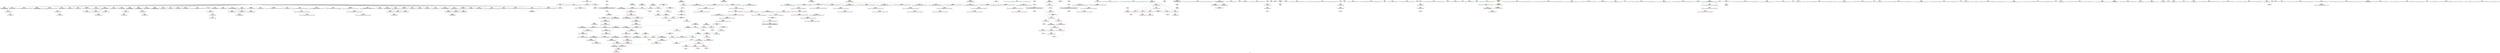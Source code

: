digraph "SVFG" {
	label="SVFG";

	Node0x5582ca7a3450 [shape=record,color=grey,label="{NodeID: 0\nNullPtr}"];
	Node0x5582ca7a3450 -> Node0x5582ca7c2780[style=solid];
	Node0x5582ca7a3450 -> Node0x5582ca7c2880[style=solid];
	Node0x5582ca7a3450 -> Node0x5582ca7c2950[style=solid];
	Node0x5582ca7a3450 -> Node0x5582ca7c2a20[style=solid];
	Node0x5582ca7a3450 -> Node0x5582ca7c2af0[style=solid];
	Node0x5582ca7a3450 -> Node0x5582ca7c2bc0[style=solid];
	Node0x5582ca7a3450 -> Node0x5582ca7c2c90[style=solid];
	Node0x5582ca7a3450 -> Node0x5582ca7c2d60[style=solid];
	Node0x5582ca7a3450 -> Node0x5582ca7c2e30[style=solid];
	Node0x5582ca7a3450 -> Node0x5582ca7c2f00[style=solid];
	Node0x5582ca7a3450 -> Node0x5582ca7c2fd0[style=solid];
	Node0x5582ca7a3450 -> Node0x5582ca7c30a0[style=solid];
	Node0x5582ca7a3450 -> Node0x5582ca7c3170[style=solid];
	Node0x5582ca7a3450 -> Node0x5582ca7c3240[style=solid];
	Node0x5582ca7a3450 -> Node0x5582ca7c3310[style=solid];
	Node0x5582ca7a3450 -> Node0x5582ca7c33e0[style=solid];
	Node0x5582ca7a3450 -> Node0x5582ca7c34b0[style=solid];
	Node0x5582ca7a3450 -> Node0x5582ca7c3580[style=solid];
	Node0x5582ca7a3450 -> Node0x5582ca7c3650[style=solid];
	Node0x5582ca7a3450 -> Node0x5582ca7c3720[style=solid];
	Node0x5582ca7a3450 -> Node0x5582ca7c37f0[style=solid];
	Node0x5582ca7a3450 -> Node0x5582ca7c38c0[style=solid];
	Node0x5582ca7a3450 -> Node0x5582ca7c3990[style=solid];
	Node0x5582ca7a3450 -> Node0x5582ca7c3a60[style=solid];
	Node0x5582ca7a3450 -> Node0x5582ca7c3b30[style=solid];
	Node0x5582ca7a3450 -> Node0x5582ca7c3c00[style=solid];
	Node0x5582ca7a3450 -> Node0x5582ca7c3cd0[style=solid];
	Node0x5582ca7a3450 -> Node0x5582ca7c3da0[style=solid];
	Node0x5582ca7a3450 -> Node0x5582ca7c3e70[style=solid];
	Node0x5582ca7a3450 -> Node0x5582ca7c3f40[style=solid];
	Node0x5582ca7a3450 -> Node0x5582ca7c4010[style=solid];
	Node0x5582ca7a3450 -> Node0x5582ca7c40e0[style=solid];
	Node0x5582ca7a3450 -> Node0x5582ca7c41b0[style=solid];
	Node0x5582ca7a3450 -> Node0x5582ca7c4280[style=solid];
	Node0x5582ca7a3450 -> Node0x5582ca7c4350[style=solid];
	Node0x5582ca7a3450 -> Node0x5582ca7c4420[style=solid];
	Node0x5582ca7a3450 -> Node0x5582ca7c44f0[style=solid];
	Node0x5582ca7a3450 -> Node0x5582ca7cbab0[style=solid];
	Node0x5582ca8191d0 [shape=record,color=black,label="{NodeID: 692\n592 = PHI(633, )\n}"];
	Node0x5582ca7cc300 [shape=record,color=blue,label="{NodeID: 277\n152\<--180\nehselector.slot\<--\n_ZN18zone_of_peter502163getB5cxx11Eii\n}"];
	Node0x5582ca7cc300 -> Node0x5582ca7c0940[style=dashed];
	Node0x5582ca7bfde0 [shape=record,color=red,label="{NodeID: 194\n60\<--57\n\<--x.addr\n_ZN18zone_of_peter502162_RERi\n}"];
	Node0x5582ca7bceb0 [shape=record,color=green,label="{NodeID: 111\n610\<--611\n__lhs.addr\<--__lhs.addr_field_insensitive\n_ZSteqIcSt11char_traitsIcESaIcEEbRKNSt7__cxx1112basic_stringIT_T0_T1_EEPKS5_\n}"];
	Node0x5582ca7bceb0 -> Node0x5582ca7cb160[style=solid];
	Node0x5582ca7bceb0 -> Node0x5582ca7ce6c0[style=solid];
	Node0x5582ca7baee0 [shape=record,color=green,label="{NodeID: 28\n63\<--64\nscanf\<--scanf_field_insensitive\n}"];
	Node0x5582ca81b750 [shape=record,color=black,label="{NodeID: 720\n290 = PHI(156, )\n2nd arg _ZStplIcSt11char_traitsIcESaIcEENSt7__cxx1112basic_stringIT_T0_T1_EERKS8_SA_ }"];
	Node0x5582ca81b750 -> Node0x5582ca7cccc0[style=solid];
	Node0x5582ca7cd9c0 [shape=record,color=blue,label="{NodeID: 305\n356\<--442\nexn.slot\<--\n_ZN18zone_of_peter502164mainEv\n}"];
	Node0x5582ca7cd9c0 -> Node0x5582ca7c18b0[style=dashed];
	Node0x5582ca7c14a0 [shape=record,color=red,label="{NodeID: 222\n519\<--342\n\<--cas\n_ZN18zone_of_peter502164mainEv\n}"];
	Node0x5582ca7c14a0 -> Node0x5582ca7da0f0[style=solid];
	Node0x5582ca7c3170 [shape=record,color=black,label="{NodeID: 139\n218\<--3\n\<--dummyVal\n_ZN18zone_of_peter502163getB5cxx11Eii\n}"];
	Node0x5582ca7bd890 [shape=record,color=green,label="{NodeID: 56\n214\<--215\n_ZNSt7__cxx1112basic_stringIcSt11char_traitsIcESaIcEED1Ev\<--_ZNSt7__cxx1112basic_stringIcSt11char_traitsIcESaIcEED1Ev_field_insensitive\n}"];
	Node0x5582ca7da0f0 [shape=record,color=grey,label="{NodeID: 499\n520 = Binary(519, 185, )\n}"];
	Node0x5582ca7da0f0 -> Node0x5582ca7cdea0[style=solid];
	Node0x5582ca7cac80 [shape=record,color=red,label="{NodeID: 250\n561\<--551\n\<--tail.addr4\n_ZN18zone_of_peter502161RIiJiiiEEEvRT_DpRT0_\n|{<s0>53}}"];
	Node0x5582ca7cac80:s0 -> Node0x5582ca81af90[style=solid,color=red];
	Node0x5582ca7c4860 [shape=record,color=black,label="{NodeID: 167\n250\<--264\n_ZStgtIcSt11char_traitsIcESaIcEEbRKNSt7__cxx1112basic_stringIT_T0_T1_EESA__ret\<--cmp\n_ZStgtIcSt11char_traitsIcESaIcEEbRKNSt7__cxx1112basic_stringIT_T0_T1_EESA_\n|{<s0>13}}"];
	Node0x5582ca7c4860:s0 -> Node0x5582ca8186e0[style=solid,color=blue];
	Node0x5582ca7bf100 [shape=record,color=green,label="{NodeID: 84\n360\<--361\ni\<--i_field_insensitive\n_ZN18zone_of_peter502164mainEv\n}"];
	Node0x5582ca7bf100 -> Node0x5582ca7c1a50[style=solid];
	Node0x5582ca7bf100 -> Node0x5582ca7c1b20[style=solid];
	Node0x5582ca7bf100 -> Node0x5582ca7c9d10[style=solid];
	Node0x5582ca7bf100 -> Node0x5582ca7cd1a0[style=solid];
	Node0x5582ca7bf100 -> Node0x5582ca7cddd0[style=solid];
	Node0x5582ca7b9ac0 [shape=record,color=green,label="{NodeID: 1\n7\<--1\n__dso_handle\<--dummyObj\nGlob }"];
	Node0x5582ca819340 [shape=record,color=black,label="{NodeID: 693\n618 = PHI()\n}"];
	Node0x5582ca819340 -> Node0x5582ca7db770[style=solid];
	Node0x5582ca7ee720 [shape=record,color=black,label="{NodeID: 527\nMR_81V_3 = PHI(MR_81V_4, MR_81V_2, )\npts\{583 \}\n}"];
	Node0x5582ca7ee720 -> Node0x5582ca7cad50[style=dashed];
	Node0x5582ca7cc3d0 [shape=record,color=blue,label="{NodeID: 278\n150\<--204\nexn.slot\<--\n_ZN18zone_of_peter502163getB5cxx11Eii\n}"];
	Node0x5582ca7cc3d0 -> Node0x5582ca7c0870[style=dashed];
	Node0x5582ca7bfeb0 [shape=record,color=red,label="{NodeID: 195\n76\<--73\n\<--x.addr\n_ZN18zone_of_peter502162_RERl\n}"];
	Node0x5582ca7bcf80 [shape=record,color=green,label="{NodeID: 112\n612\<--613\n__rhs.addr\<--__rhs.addr_field_insensitive\n_ZSteqIcSt11char_traitsIcESaIcEEbRKNSt7__cxx1112basic_stringIT_T0_T1_EEPKS5_\n}"];
	Node0x5582ca7bcf80 -> Node0x5582ca7cb230[style=solid];
	Node0x5582ca7bcf80 -> Node0x5582ca7ce790[style=solid];
	Node0x5582ca7bafe0 [shape=record,color=green,label="{NodeID: 29\n69\<--70\n_ZN18zone_of_peter502162_RERl\<--_ZN18zone_of_peter502162_RERl_field_insensitive\n}"];
	Node0x5582ca81b860 [shape=record,color=black,label="{NodeID: 721\n56 = PHI(536, 557, 688, 705, )\n0th arg _ZN18zone_of_peter502162_RERi }"];
	Node0x5582ca81b860 -> Node0x5582ca7cbbb0[style=solid];
	Node0x5582ca7cda90 [shape=record,color=blue,label="{NodeID: 306\n358\<--444\nehselector.slot\<--\n_ZN18zone_of_peter502164mainEv\n}"];
	Node0x5582ca7cda90 -> Node0x5582ca7c1980[style=dashed];
	Node0x5582ca7c1570 [shape=record,color=red,label="{NodeID: 223\n399\<--344\n\<--n\n_ZN18zone_of_peter502164mainEv\n|{<s0>35}}"];
	Node0x5582ca7c1570:s0 -> Node0x5582ca8197b0[style=solid,color=red];
	Node0x5582ca7c3240 [shape=record,color=black,label="{NodeID: 140\n219\<--3\n\<--dummyVal\n_ZN18zone_of_peter502163getB5cxx11Eii\n}"];
	Node0x5582ca7c3240 -> Node0x5582ca7cc640[style=solid];
	Node0x5582ca7bd990 [shape=record,color=green,label="{NodeID: 57\n228\<--229\n_ZNSt7__cxx1112basic_stringIcSt11char_traitsIcESaIcEEC1EOS4_\<--_ZNSt7__cxx1112basic_stringIcSt11char_traitsIcESaIcEEC1EOS4__field_insensitive\n}"];
	Node0x5582ca7da270 [shape=record,color=grey,label="{NodeID: 500\n192 = Binary(191, 193, )\n|{<s0>12}}"];
	Node0x5582ca7da270:s0 -> Node0x5582ca819af0[style=solid,color=red];
	Node0x5582ca7cad50 [shape=record,color=red,label="{NodeID: 251\n602\<--582\n\<--retval\n_ZSt3minINSt7__cxx1112basic_stringIcSt11char_traitsIcESaIcEEEERKT_S8_S8_\n}"];
	Node0x5582ca7cad50 -> Node0x5582ca7c4ee0[style=solid];
	Node0x5582ca7c4930 [shape=record,color=black,label="{NodeID: 168\n411\<--408\nconv\<--call\n_ZN18zone_of_peter502164mainEv\n}"];
	Node0x5582ca7c4930 -> Node0x5582ca7db5f0[style=solid];
	Node0x5582ca7bf1d0 [shape=record,color=green,label="{NodeID: 85\n362\<--363\nv\<--v_field_insensitive\n_ZN18zone_of_peter502164mainEv\n|{<s0>35|<s1>42}}"];
	Node0x5582ca7bf1d0:s0 -> Node0x5582ca816920[style=solid,color=red];
	Node0x5582ca7bf1d0:s1 -> Node0x5582ca81a950[style=solid,color=red];
	Node0x5582ca7b9b50 [shape=record,color=green,label="{NodeID: 2\n8\<--1\n.str\<--dummyObj\nGlob }"];
	Node0x5582ca819440 [shape=record,color=black,label="{NodeID: 694\n631 = PHI(339, )\n}"];
	Node0x5582ca819440 -> Node0x5582ca7c5080[style=solid];
	Node0x5582ca7cc4a0 [shape=record,color=blue,label="{NodeID: 279\n152\<--206\nehselector.slot\<--\n_ZN18zone_of_peter502163getB5cxx11Eii\n}"];
	Node0x5582ca7cc4a0 -> Node0x5582ca7c0940[style=dashed];
	Node0x5582ca7bff80 [shape=record,color=red,label="{NodeID: 196\n87\<--84\n\<--x.addr\n_ZN18zone_of_peter502162_RERd\n}"];
	Node0x5582ca7bd050 [shape=record,color=green,label="{NodeID: 113\n619\<--620\n_ZNKSt7__cxx1112basic_stringIcSt11char_traitsIcESaIcEE7compareEPKc\<--_ZNKSt7__cxx1112basic_stringIcSt11char_traitsIcESaIcEE7compareEPKc_field_insensitive\n}"];
	Node0x5582ca7bb0e0 [shape=record,color=green,label="{NodeID: 30\n73\<--74\nx.addr\<--x.addr_field_insensitive\n_ZN18zone_of_peter502162_RERl\n}"];
	Node0x5582ca7bb0e0 -> Node0x5582ca7bfeb0[style=solid];
	Node0x5582ca7bb0e0 -> Node0x5582ca7cbc80[style=solid];
	Node0x5582ca7f8030 [shape=record,color=black,label="{NodeID: 556\nMR_22V_3 = PHI(MR_22V_2, MR_22V_4, )\npts\{159 \}\n}"];
	Node0x5582ca7cdb60 [shape=record,color=blue,label="{NodeID: 307\n364\<--457\nrr\<--inc22\n_ZN18zone_of_peter502164mainEv\n}"];
	Node0x5582ca7cdb60 -> Node0x5582ca7f3720[style=dashed];
	Node0x5582ca7c1640 [shape=record,color=red,label="{NodeID: 224\n481\<--346\n\<--r\n_ZN18zone_of_peter502164mainEv\n}"];
	Node0x5582ca7c1640 -> Node0x5582ca7da9f0[style=solid];
	Node0x5582ca7c3310 [shape=record,color=black,label="{NodeID: 141\n221\<--3\n\<--dummyVal\n_ZN18zone_of_peter502163getB5cxx11Eii\n}"];
	Node0x5582ca7c3310 -> Node0x5582ca7cc710[style=solid];
	Node0x5582ca7bda90 [shape=record,color=green,label="{NodeID: 58\n246\<--247\n__gxx_personality_v0\<--__gxx_personality_v0_field_insensitive\n}"];
	Node0x5582ca7da3f0 [shape=record,color=grey,label="{NodeID: 501\n191 = Binary(190, 185, )\n}"];
	Node0x5582ca7da3f0 -> Node0x5582ca7da270[style=solid];
	Node0x5582ca7cae20 [shape=record,color=red,label="{NodeID: 252\n591\<--584\n\<--__a.addr\n_ZSt3minINSt7__cxx1112basic_stringIcSt11char_traitsIcESaIcEEEERKT_S8_S8_\n|{<s0>54}}"];
	Node0x5582ca7cae20:s0 -> Node0x5582ca819fe0[style=solid,color=red];
	Node0x5582ca7c4a00 [shape=record,color=black,label="{NodeID: 169\n415\<--414\nconv10\<--\n_ZN18zone_of_peter502164mainEv\n}"];
	Node0x5582ca7bf2a0 [shape=record,color=green,label="{NodeID: 86\n364\<--365\nrr\<--rr_field_insensitive\n_ZN18zone_of_peter502164mainEv\n}"];
	Node0x5582ca7bf2a0 -> Node0x5582ca7c9de0[style=solid];
	Node0x5582ca7bf2a0 -> Node0x5582ca7c9eb0[style=solid];
	Node0x5582ca7bf2a0 -> Node0x5582ca7cd270[style=solid];
	Node0x5582ca7bf2a0 -> Node0x5582ca7cdb60[style=solid];
	Node0x5582ca7b9be0 [shape=record,color=green,label="{NodeID: 3\n10\<--1\n.str.1\<--dummyObj\nGlob }"];
	Node0x5582ca819610 [shape=record,color=black,label="{NodeID: 695\n644 = PHI()\n}"];
	Node0x5582ca819610 -> Node0x5582ca7dbbf0[style=solid];
	Node0x5582ca7cc570 [shape=record,color=blue,label="{NodeID: 280\n158\<--185\ncleanup.dest.slot\<--\n_ZN18zone_of_peter502163getB5cxx11Eii\n}"];
	Node0x5582ca7cc570 -> Node0x5582ca7f8030[style=dashed];
	Node0x5582ca7c0050 [shape=record,color=red,label="{NodeID: 197\n98\<--95\n\<--x.addr\n_ZN18zone_of_peter502162_RERc\n}"];
	Node0x5582ca7c1c00 [shape=record,color=green,label="{NodeID: 114\n625\<--626\nmain\<--main_field_insensitive\n}"];
	Node0x5582ca7bb1b0 [shape=record,color=green,label="{NodeID: 31\n80\<--81\n_ZN18zone_of_peter502162_RERd\<--_ZN18zone_of_peter502162_RERd_field_insensitive\n}"];
	Node0x5582ca7cdc30 [shape=record,color=blue,label="{NodeID: 308\n368\<--469\nss\<--inc30\n_ZN18zone_of_peter502164mainEv\n}"];
	Node0x5582ca7cdc30 -> Node0x5582ca7f4120[style=dashed];
	Node0x5582ca7c1710 [shape=record,color=red,label="{NodeID: 225\n477\<--348\n\<--p\n_ZN18zone_of_peter502164mainEv\n}"];
	Node0x5582ca7c1710 -> Node0x5582ca7dacf0[style=solid];
	Node0x5582ca7c33e0 [shape=record,color=black,label="{NodeID: 142\n238\<--3\nlpad.val\<--dummyVal\n_ZN18zone_of_peter502163getB5cxx11Eii\n}"];
	Node0x5582ca7bdb90 [shape=record,color=green,label="{NodeID: 59\n253\<--254\n__lhs.addr\<--__lhs.addr_field_insensitive\n_ZStgtIcSt11char_traitsIcESaIcEEbRKNSt7__cxx1112basic_stringIT_T0_T1_EESA_\n}"];
	Node0x5582ca7bdb90 -> Node0x5582ca7c0ae0[style=solid];
	Node0x5582ca7bdb90 -> Node0x5582ca7cc8b0[style=solid];
	Node0x5582ca7da570 [shape=record,color=grey,label="{NodeID: 502\n189 = Binary(188, 185, )\n|{<s0>12}}"];
	Node0x5582ca7da570:s0 -> Node0x5582ca8197b0[style=solid,color=red];
	Node0x5582ca7caef0 [shape=record,color=red,label="{NodeID: 253\n599\<--584\n\<--__a.addr\n_ZSt3minINSt7__cxx1112basic_stringIcSt11char_traitsIcESaIcEEEERKT_S8_S8_\n}"];
	Node0x5582ca7caef0 -> Node0x5582ca7ce5f0[style=solid];
	Node0x5582ca7c4ad0 [shape=record,color=black,label="{NodeID: 170\n420\<--419\nconv14\<--\n_ZN18zone_of_peter502164mainEv\n}"];
	Node0x5582ca7c4ad0 -> Node0x5582ca7db8f0[style=solid];
	Node0x5582ca7bf370 [shape=record,color=green,label="{NodeID: 87\n366\<--367\npp\<--pp_field_insensitive\n_ZN18zone_of_peter502164mainEv\n}"];
	Node0x5582ca7bf370 -> Node0x5582ca7c9f80[style=solid];
	Node0x5582ca7bf370 -> Node0x5582ca7ca050[style=solid];
	Node0x5582ca7bf370 -> Node0x5582ca7cd340[style=solid];
	Node0x5582ca7bf370 -> Node0x5582ca7cd5b0[style=solid];
	Node0x5582ca7b9c70 [shape=record,color=green,label="{NodeID: 4\n12\<--1\n.str.2\<--dummyObj\nGlob }"];
	Node0x5582ca8196e0 [shape=record,color=black,label="{NodeID: 696\n656 = PHI()\n}"];
	Node0x5582ca7cc640 [shape=record,color=blue,label="{NodeID: 281\n150\<--219\nexn.slot\<--\n_ZN18zone_of_peter502163getB5cxx11Eii\n}"];
	Node0x5582ca7cc640 -> Node0x5582ca7c0870[style=dashed];
	Node0x5582ca7c0120 [shape=record,color=red,label="{NodeID: 198\n109\<--106\n\<--x.addr\n_ZN18zone_of_peter502162_REPc\n}"];
	Node0x5582ca7c1d00 [shape=record,color=green,label="{NodeID: 115\n628\<--629\nretval\<--retval_field_insensitive\nmain\n}"];
	Node0x5582ca7c1d00 -> Node0x5582ca7ce860[style=solid];
	Node0x5582ca7bb2b0 [shape=record,color=green,label="{NodeID: 32\n84\<--85\nx.addr\<--x.addr_field_insensitive\n_ZN18zone_of_peter502162_RERd\n}"];
	Node0x5582ca7bb2b0 -> Node0x5582ca7bff80[style=solid];
	Node0x5582ca7bb2b0 -> Node0x5582ca7cbd50[style=solid];
	Node0x5582ca7cdd00 [shape=record,color=blue,label="{NodeID: 309\n370\<--474\ni6\<--inc32\n_ZN18zone_of_peter502164mainEv\n}"];
	Node0x5582ca7cdd00 -> Node0x5582ca7ca2c0[style=dashed];
	Node0x5582ca7cdd00 -> Node0x5582ca7ca390[style=dashed];
	Node0x5582ca7cdd00 -> Node0x5582ca7ca460[style=dashed];
	Node0x5582ca7cdd00 -> Node0x5582ca7ca530[style=dashed];
	Node0x5582ca7cdd00 -> Node0x5582ca7ca600[style=dashed];
	Node0x5582ca7cdd00 -> Node0x5582ca7cd4e0[style=dashed];
	Node0x5582ca7cdd00 -> Node0x5582ca7cdd00[style=dashed];
	Node0x5582ca7cdd00 -> Node0x5582ca7edd20[style=dashed];
	Node0x5582ca7c17e0 [shape=record,color=red,label="{NodeID: 226\n485\<--350\n\<--s\n_ZN18zone_of_peter502164mainEv\n}"];
	Node0x5582ca7c17e0 -> Node0x5582ca7dae70[style=solid];
	Node0x5582ca7c34b0 [shape=record,color=black,label="{NodeID: 143\n239\<--3\nlpad.val11\<--dummyVal\n_ZN18zone_of_peter502163getB5cxx11Eii\n}"];
	Node0x5582ca7bdc60 [shape=record,color=green,label="{NodeID: 60\n255\<--256\n__rhs.addr\<--__rhs.addr_field_insensitive\n_ZStgtIcSt11char_traitsIcESaIcEEbRKNSt7__cxx1112basic_stringIT_T0_T1_EESA_\n}"];
	Node0x5582ca7bdc60 -> Node0x5582ca7c0bb0[style=solid];
	Node0x5582ca7bdc60 -> Node0x5582ca7cc980[style=solid];
	Node0x5582ca814150 [shape=record,color=black,label="{NodeID: 669\n655 = PHI(267, 648, )\n0th arg __clang_call_terminate }"];
	Node0x5582ca7da6f0 [shape=record,color=grey,label="{NodeID: 503\n425 = Binary(424, 185, )\n}"];
	Node0x5582ca7da6f0 -> Node0x5582ca7cd5b0[style=solid];
	Node0x5582ca7cafc0 [shape=record,color=red,label="{NodeID: 254\n590\<--586\n\<--__b.addr\n_ZSt3minINSt7__cxx1112basic_stringIcSt11char_traitsIcESaIcEEEERKT_S8_S8_\n|{<s0>54}}"];
	Node0x5582ca7cafc0:s0 -> Node0x5582ca819ed0[style=solid,color=red];
	Node0x5582ca7c4ba0 [shape=record,color=black,label="{NodeID: 171\n449\<--448\nconv16\<--\n_ZN18zone_of_peter502164mainEv\n}"];
	Node0x5582ca7bf440 [shape=record,color=green,label="{NodeID: 88\n368\<--369\nss\<--ss_field_insensitive\n_ZN18zone_of_peter502164mainEv\n}"];
	Node0x5582ca7bf440 -> Node0x5582ca7ca120[style=solid];
	Node0x5582ca7bf440 -> Node0x5582ca7ca1f0[style=solid];
	Node0x5582ca7bf440 -> Node0x5582ca7cd410[style=solid];
	Node0x5582ca7bf440 -> Node0x5582ca7cdc30[style=solid];
	Node0x5582ca7b9d00 [shape=record,color=green,label="{NodeID: 5\n14\<--1\n.str.3\<--dummyObj\nGlob }"];
	Node0x5582ca8197b0 [shape=record,color=black,label="{NodeID: 697\n142 = PHI(184, 189, 399, )\n1st arg _ZN18zone_of_peter502163getB5cxx11Eii }"];
	Node0x5582ca8197b0 -> Node0x5582ca7cc090[style=solid];
	Node0x5582ca7cc710 [shape=record,color=blue,label="{NodeID: 282\n152\<--221\nehselector.slot\<--\n_ZN18zone_of_peter502163getB5cxx11Eii\n}"];
	Node0x5582ca7cc710 -> Node0x5582ca7c0940[style=dashed];
	Node0x5582ca7c01f0 [shape=record,color=red,label="{NodeID: 199\n124\<--121\n\<--x.addr\n_ZN18zone_of_peter502162_WERKi\n}"];
	Node0x5582ca7c01f0 -> Node0x5582ca7c02c0[style=solid];
	Node0x5582ca7c1dd0 [shape=record,color=green,label="{NodeID: 116\n636\<--637\n__lhs.addr\<--__lhs.addr_field_insensitive\n_ZStltIcSt11char_traitsIcESaIcEEbRKNSt7__cxx1112basic_stringIT_T0_T1_EESA_\n}"];
	Node0x5582ca7c1dd0 -> Node0x5582ca7cb300[style=solid];
	Node0x5582ca7c1dd0 -> Node0x5582ca7ce930[style=solid];
	Node0x5582ca7bb380 [shape=record,color=green,label="{NodeID: 33\n91\<--92\n_ZN18zone_of_peter502162_RERc\<--_ZN18zone_of_peter502162_RERc_field_insensitive\n}"];
	Node0x5582ca7cddd0 [shape=record,color=blue,label="{NodeID: 310\n360\<--499\ni\<--inc44\n_ZN18zone_of_peter502164mainEv\n}"];
	Node0x5582ca7cddd0 -> Node0x5582ca7c1a50[style=dashed];
	Node0x5582ca7cddd0 -> Node0x5582ca7c1b20[style=dashed];
	Node0x5582ca7cddd0 -> Node0x5582ca7c9d10[style=dashed];
	Node0x5582ca7cddd0 -> Node0x5582ca7cddd0[style=dashed];
	Node0x5582ca7cddd0 -> Node0x5582ca7ec920[style=dashed];
	Node0x5582ca7c18b0 [shape=record,color=red,label="{NodeID: 227\n526\<--356\nexn\<--exn.slot\n_ZN18zone_of_peter502164mainEv\n}"];
	Node0x5582ca7c3580 [shape=record,color=black,label="{NodeID: 144\n266\<--3\n\<--dummyVal\n_ZStgtIcSt11char_traitsIcESaIcEEbRKNSt7__cxx1112basic_stringIT_T0_T1_EESA_\n}"];
	Node0x5582ca7bdd30 [shape=record,color=green,label="{NodeID: 61\n262\<--263\n_ZNKSt7__cxx1112basic_stringIcSt11char_traitsIcESaIcEE7compareERKS4_\<--_ZNKSt7__cxx1112basic_stringIcSt11char_traitsIcESaIcEE7compareERKS4__field_insensitive\n}"];
	Node0x5582ca813cb0 [shape=record,color=black,label="{NodeID: 670\n532 = PHI(340, 707, )\n0th arg _ZN18zone_of_peter502161RIiJEEEvRT_DpRT0_ }"];
	Node0x5582ca813cb0 -> Node0x5582ca7cdf70[style=solid];
	Node0x5582ca7da870 [shape=record,color=grey,label="{NodeID: 504\n184 = Binary(183, 185, )\n|{<s0>11}}"];
	Node0x5582ca7da870:s0 -> Node0x5582ca8197b0[style=solid,color=red];
	Node0x5582ca7cb090 [shape=record,color=red,label="{NodeID: 255\n596\<--586\n\<--__b.addr\n_ZSt3minINSt7__cxx1112basic_stringIcSt11char_traitsIcESaIcEEEERKT_S8_S8_\n}"];
	Node0x5582ca7cb090 -> Node0x5582ca7ce520[style=solid];
	Node0x5582ca7c4c70 [shape=record,color=black,label="{NodeID: 172\n452\<--451\nconv19\<--\n_ZN18zone_of_peter502164mainEv\n}"];
	Node0x5582ca7c4c70 -> Node0x5582ca7daff0[style=solid];
	Node0x5582ca7bf510 [shape=record,color=green,label="{NodeID: 89\n370\<--371\ni6\<--i6_field_insensitive\n_ZN18zone_of_peter502164mainEv\n}"];
	Node0x5582ca7bf510 -> Node0x5582ca7ca2c0[style=solid];
	Node0x5582ca7bf510 -> Node0x5582ca7ca390[style=solid];
	Node0x5582ca7bf510 -> Node0x5582ca7ca460[style=solid];
	Node0x5582ca7bf510 -> Node0x5582ca7ca530[style=solid];
	Node0x5582ca7bf510 -> Node0x5582ca7ca600[style=solid];
	Node0x5582ca7bf510 -> Node0x5582ca7cd4e0[style=solid];
	Node0x5582ca7bf510 -> Node0x5582ca7cdd00[style=solid];
	Node0x5582ca7b9d90 [shape=record,color=green,label="{NodeID: 6\n16\<--1\n.str.4\<--dummyObj\nGlob }"];
	Node0x5582ca819af0 [shape=record,color=black,label="{NodeID: 698\n143 = PHI(186, 192, 400, )\n2nd arg _ZN18zone_of_peter502163getB5cxx11Eii }"];
	Node0x5582ca819af0 -> Node0x5582ca7cc160[style=solid];
	Node0x5582ca7cc7e0 [shape=record,color=blue,label="{NodeID: 283\n158\<--185\ncleanup.dest.slot\<--\n_ZN18zone_of_peter502163getB5cxx11Eii\n}"];
	Node0x5582ca7cc7e0 -> Node0x5582ca7f8030[style=dashed];
	Node0x5582ca7c02c0 [shape=record,color=red,label="{NodeID: 200\n125\<--124\n\<--\n_ZN18zone_of_peter502162_WERKi\n}"];
	Node0x5582ca7c1ea0 [shape=record,color=green,label="{NodeID: 117\n638\<--639\n__rhs.addr\<--__rhs.addr_field_insensitive\n_ZStltIcSt11char_traitsIcESaIcEEbRKNSt7__cxx1112basic_stringIT_T0_T1_EESA_\n}"];
	Node0x5582ca7c1ea0 -> Node0x5582ca7cb3d0[style=solid];
	Node0x5582ca7c1ea0 -> Node0x5582ca7cea00[style=solid];
	Node0x5582ca7bb480 [shape=record,color=green,label="{NodeID: 34\n95\<--96\nx.addr\<--x.addr_field_insensitive\n_ZN18zone_of_peter502162_RERc\n}"];
	Node0x5582ca7bb480 -> Node0x5582ca7c0050[style=solid];
	Node0x5582ca7bb480 -> Node0x5582ca7cbe20[style=solid];
	Node0x5582ca7f9240 [shape=record,color=yellow,style=double,label="{NodeID: 560\n18V_1 = ENCHI(MR_18V_0)\npts\{151 \}\nFun[_ZN18zone_of_peter502163getB5cxx11Eii]}"];
	Node0x5582ca7f9240 -> Node0x5582ca7cc230[style=dashed];
	Node0x5582ca7f9240 -> Node0x5582ca7cc3d0[style=dashed];
	Node0x5582ca7f9240 -> Node0x5582ca7cc640[style=dashed];
	Node0x5582ca7cdea0 [shape=record,color=blue,label="{NodeID: 311\n342\<--520\ncas\<--inc52\n_ZN18zone_of_peter502164mainEv\n}"];
	Node0x5582ca7cdea0 -> Node0x5582ca7ec420[style=dashed];
	Node0x5582ca7c1980 [shape=record,color=red,label="{NodeID: 228\n527\<--358\nsel\<--ehselector.slot\n_ZN18zone_of_peter502164mainEv\n}"];
	Node0x5582ca7c3650 [shape=record,color=black,label="{NodeID: 145\n267\<--3\n\<--dummyVal\n_ZStgtIcSt11char_traitsIcESaIcEEbRKNSt7__cxx1112basic_stringIT_T0_T1_EESA_\n|{<s0>24}}"];
	Node0x5582ca7c3650:s0 -> Node0x5582ca814150[style=solid,color=red];
	Node0x5582ca7bde30 [shape=record,color=green,label="{NodeID: 62\n269\<--270\n__clang_call_terminate\<--__clang_call_terminate_field_insensitive\n}"];
	Node0x5582ca816920 [shape=record,color=black,label="{NodeID: 671\n141 = PHI(154, 156, 362, )\n0th arg _ZN18zone_of_peter502163getB5cxx11Eii |{<s0>15}}"];
	Node0x5582ca816920:s0 -> Node0x5582ca81b350[style=solid,color=red];
	Node0x5582ca7da9f0 [shape=record,color=grey,label="{NodeID: 505\n483 = cmp(481, 482, )\n}"];
	Node0x5582ca7cb160 [shape=record,color=red,label="{NodeID: 256\n616\<--610\n\<--__lhs.addr\n_ZSteqIcSt11char_traitsIcESaIcEEbRKNSt7__cxx1112basic_stringIT_T0_T1_EEPKS5_\n}"];
	Node0x5582ca7c4d40 [shape=record,color=black,label="{NodeID: 173\n461\<--460\nconv24\<--\n_ZN18zone_of_peter502164mainEv\n}"];
	Node0x5582ca7bf5e0 [shape=record,color=green,label="{NodeID: 90\n373\<--374\n_ZN18zone_of_peter502161RIiJEEEvRT_DpRT0_\<--_ZN18zone_of_peter502161RIiJEEEvRT_DpRT0__field_insensitive\n}"];
	Node0x5582ca7b9e50 [shape=record,color=green,label="{NodeID: 7\n20\<--1\n.str.5\<--dummyObj\nGlob }"];
	Node0x5582ca819cb0 [shape=record,color=black,label="{NodeID: 699\n251 = PHI(154, )\n0th arg _ZStgtIcSt11char_traitsIcESaIcEEbRKNSt7__cxx1112basic_stringIT_T0_T1_EESA_ }"];
	Node0x5582ca819cb0 -> Node0x5582ca7cc8b0[style=solid];
	Node0x5582ca7cc8b0 [shape=record,color=blue,label="{NodeID: 284\n253\<--251\n__lhs.addr\<--__lhs\n_ZStgtIcSt11char_traitsIcESaIcEEbRKNSt7__cxx1112basic_stringIT_T0_T1_EESA_\n}"];
	Node0x5582ca7cc8b0 -> Node0x5582ca7c0ae0[style=dashed];
	Node0x5582ca7c0390 [shape=record,color=red,label="{NodeID: 201\n165\<--144\n\<--n.addr\n_ZN18zone_of_peter502163getB5cxx11Eii\n}"];
	Node0x5582ca7c0390 -> Node0x5582ca7db2f0[style=solid];
	Node0x5582ca7c1f70 [shape=record,color=green,label="{NodeID: 118\n657\<--658\n__cxa_begin_catch\<--__cxa_begin_catch_field_insensitive\n}"];
	Node0x5582ca7bb550 [shape=record,color=green,label="{NodeID: 35\n102\<--103\n_ZN18zone_of_peter502162_REPc\<--_ZN18zone_of_peter502162_REPc_field_insensitive\n}"];
	Node0x5582ca7f9320 [shape=record,color=yellow,style=double,label="{NodeID: 561\n20V_1 = ENCHI(MR_20V_0)\npts\{153 \}\nFun[_ZN18zone_of_peter502163getB5cxx11Eii]}"];
	Node0x5582ca7f9320 -> Node0x5582ca7cc300[style=dashed];
	Node0x5582ca7f9320 -> Node0x5582ca7cc4a0[style=dashed];
	Node0x5582ca7f9320 -> Node0x5582ca7cc710[style=dashed];
	Node0x5582ca7cdf70 [shape=record,color=blue,label="{NodeID: 312\n533\<--532\nhead.addr\<--head\n_ZN18zone_of_peter502161RIiJEEEvRT_DpRT0_\n}"];
	Node0x5582ca7cdf70 -> Node0x5582ca7ca940[style=dashed];
	Node0x5582ca7c1a50 [shape=record,color=red,label="{NodeID: 229\n396\<--360\n\<--i\n_ZN18zone_of_peter502164mainEv\n}"];
	Node0x5582ca7c1a50 -> Node0x5582ca7db470[style=solid];
	Node0x5582ca7c3720 [shape=record,color=black,label="{NodeID: 146\n317\<--3\n\<--dummyVal\n_ZStplIcSt11char_traitsIcESaIcEENSt7__cxx1112basic_stringIT_T0_T1_EERKS8_SA_\n}"];
	Node0x5582ca7bdf30 [shape=record,color=green,label="{NodeID: 63\n275\<--276\n__lhs.addr\<--__lhs.addr_field_insensitive\n_ZSt4swapIcSt11char_traitsIcESaIcEEvRNSt7__cxx1112basic_stringIT_T0_T1_EES9_\n}"];
	Node0x5582ca7bdf30 -> Node0x5582ca7c0c80[style=solid];
	Node0x5582ca7bdf30 -> Node0x5582ca7cca50[style=solid];
	Node0x5582ca817ce0 [shape=record,color=black,label="{NodeID: 672\n62 = PHI()\n}"];
	Node0x5582ca7dab70 [shape=record,color=grey,label="{NodeID: 506\n465 = cmp(464, 466, )\n}"];
	Node0x5582ca7cb230 [shape=record,color=red,label="{NodeID: 257\n617\<--612\n\<--__rhs.addr\n_ZSteqIcSt11char_traitsIcESaIcEEbRKNSt7__cxx1112basic_stringIT_T0_T1_EEPKS5_\n}"];
	Node0x5582ca7c4e10 [shape=record,color=black,label="{NodeID: 174\n464\<--463\nconv27\<--\n_ZN18zone_of_peter502164mainEv\n}"];
	Node0x5582ca7c4e10 -> Node0x5582ca7dab70[style=solid];
	Node0x5582ca7bf6e0 [shape=record,color=green,label="{NodeID: 91\n382\<--383\n_ZN18zone_of_peter502161RIiJiiiEEEvRT_DpRT0_\<--_ZN18zone_of_peter502161RIiJiiiEEEvRT_DpRT0__field_insensitive\n}"];
	Node0x5582ca7b9f10 [shape=record,color=green,label="{NodeID: 8\n22\<--1\n.str.6\<--dummyObj\nGlob }"];
	Node0x5582ca819dc0 [shape=record,color=black,label="{NodeID: 700\n252 = PHI(156, )\n1st arg _ZStgtIcSt11char_traitsIcESaIcEEbRKNSt7__cxx1112basic_stringIT_T0_T1_EESA_ }"];
	Node0x5582ca819dc0 -> Node0x5582ca7cc980[style=solid];
	Node0x5582ca7cc980 [shape=record,color=blue,label="{NodeID: 285\n255\<--252\n__rhs.addr\<--__rhs\n_ZStgtIcSt11char_traitsIcESaIcEEbRKNSt7__cxx1112basic_stringIT_T0_T1_EESA_\n}"];
	Node0x5582ca7cc980 -> Node0x5582ca7c0bb0[style=dashed];
	Node0x5582ca7c0460 [shape=record,color=red,label="{NodeID: 202\n183\<--144\n\<--n.addr\n_ZN18zone_of_peter502163getB5cxx11Eii\n}"];
	Node0x5582ca7c0460 -> Node0x5582ca7da870[style=solid];
	Node0x5582ca7c2070 [shape=record,color=green,label="{NodeID: 119\n660\<--661\n_ZSt9terminatev\<--_ZSt9terminatev_field_insensitive\n}"];
	Node0x5582ca7bb650 [shape=record,color=green,label="{NodeID: 36\n106\<--107\nx.addr\<--x.addr_field_insensitive\n_ZN18zone_of_peter502162_REPc\n}"];
	Node0x5582ca7bb650 -> Node0x5582ca7c0120[style=solid];
	Node0x5582ca7bb650 -> Node0x5582ca7cbef0[style=solid];
	Node0x5582ca7ce040 [shape=record,color=blue,label="{NodeID: 313\n545\<--541\nhead.addr\<--head\n_ZN18zone_of_peter502161RIiJiiiEEEvRT_DpRT0_\n}"];
	Node0x5582ca7ce040 -> Node0x5582ca7caa10[style=dashed];
	Node0x5582ca7c1b20 [shape=record,color=red,label="{NodeID: 230\n400\<--360\n\<--i\n_ZN18zone_of_peter502164mainEv\n|{<s0>35}}"];
	Node0x5582ca7c1b20:s0 -> Node0x5582ca819af0[style=solid,color=red];
	Node0x5582ca7c37f0 [shape=record,color=black,label="{NodeID: 147\n318\<--3\n\<--dummyVal\n_ZStplIcSt11char_traitsIcESaIcEENSt7__cxx1112basic_stringIT_T0_T1_EERKS8_SA_\n}"];
	Node0x5582ca7c37f0 -> Node0x5582ca7ccf30[style=solid];
	Node0x5582ca7be000 [shape=record,color=green,label="{NodeID: 64\n277\<--278\n__rhs.addr\<--__rhs.addr_field_insensitive\n_ZSt4swapIcSt11char_traitsIcESaIcEEvRNSt7__cxx1112basic_stringIT_T0_T1_EES9_\n}"];
	Node0x5582ca7be000 -> Node0x5582ca7c0d50[style=solid];
	Node0x5582ca7be000 -> Node0x5582ca7ccb20[style=solid];
	Node0x5582ca817de0 [shape=record,color=black,label="{NodeID: 673\n173 = PHI()\n}"];
	Node0x5582ca7dacf0 [shape=record,color=grey,label="{NodeID: 507\n479 = cmp(477, 478, )\n}"];
	Node0x5582ca7cb300 [shape=record,color=red,label="{NodeID: 258\n642\<--636\n\<--__lhs.addr\n_ZStltIcSt11char_traitsIcESaIcEEbRKNSt7__cxx1112basic_stringIT_T0_T1_EESA_\n}"];
	Node0x5582ca7c4ee0 [shape=record,color=black,label="{NodeID: 175\n579\<--602\n_ZSt3minINSt7__cxx1112basic_stringIcSt11char_traitsIcESaIcEEEERKT_S8_S8__ret\<--\n_ZSt3minINSt7__cxx1112basic_stringIcSt11char_traitsIcESaIcEEEERKT_S8_S8_\n|{<s0>42}}"];
	Node0x5582ca7c4ee0:s0 -> Node0x5582ca818c80[style=solid,color=blue];
	Node0x5582ca7bf7e0 [shape=record,color=green,label="{NodeID: 92\n385\<--386\n_ZNSaIcEC1Ev\<--_ZNSaIcEC1Ev_field_insensitive\n}"];
	Node0x5582ca7b9fd0 [shape=record,color=green,label="{NodeID: 9\n24\<--1\n.str.7\<--dummyObj\nGlob }"];
	Node0x5582ca819ed0 [shape=record,color=black,label="{NodeID: 701\n634 = PHI(590, )\n0th arg _ZStltIcSt11char_traitsIcESaIcEEbRKNSt7__cxx1112basic_stringIT_T0_T1_EESA_ }"];
	Node0x5582ca819ed0 -> Node0x5582ca7ce930[style=solid];
	Node0x5582ca7cca50 [shape=record,color=blue,label="{NodeID: 286\n275\<--273\n__lhs.addr\<--__lhs\n_ZSt4swapIcSt11char_traitsIcESaIcEEvRNSt7__cxx1112basic_stringIT_T0_T1_EES9_\n}"];
	Node0x5582ca7cca50 -> Node0x5582ca7c0c80[style=dashed];
	Node0x5582ca7c0530 [shape=record,color=red,label="{NodeID: 203\n188\<--144\n\<--n.addr\n_ZN18zone_of_peter502163getB5cxx11Eii\n}"];
	Node0x5582ca7c0530 -> Node0x5582ca7da570[style=solid];
	Node0x5582ca7c2170 [shape=record,color=green,label="{NodeID: 120\n679\<--680\nhead.addr\<--head.addr_field_insensitive\n_ZN18zone_of_peter502161RIiJiiEEEvRT_DpRT0_\n}"];
	Node0x5582ca7c2170 -> Node0x5582ca7cb4a0[style=solid];
	Node0x5582ca7c2170 -> Node0x5582ca7cead0[style=solid];
	Node0x5582ca7bb720 [shape=record,color=green,label="{NodeID: 37\n113\<--114\n_ZN18zone_of_peter502161REv\<--_ZN18zone_of_peter502161REv_field_insensitive\n}"];
	Node0x5582ca7f94e0 [shape=record,color=yellow,style=double,label="{NodeID: 563\n24V_1 = ENCHI(MR_24V_0)\npts\{190000 \}\nFun[_ZN18zone_of_peter502163getB5cxx11Eii]|{|<s1>11|<s2>12}}"];
	Node0x5582ca7f94e0 -> Node0x5582ca7c0a10[style=dashed];
	Node0x5582ca7f94e0:s1 -> Node0x5582ca7f94e0[style=dashed,color=red];
	Node0x5582ca7f94e0:s2 -> Node0x5582ca7f94e0[style=dashed,color=red];
	Node0x5582ca7ce110 [shape=record,color=blue,label="{NodeID: 314\n547\<--542\ntail.addr\<--tail\n_ZN18zone_of_peter502161RIiJiiiEEEvRT_DpRT0_\n}"];
	Node0x5582ca7ce110 -> Node0x5582ca7caae0[style=dashed];
	Node0x5582ca7c9d10 [shape=record,color=red,label="{NodeID: 231\n498\<--360\n\<--i\n_ZN18zone_of_peter502164mainEv\n}"];
	Node0x5582ca7c9d10 -> Node0x5582ca7d9f70[style=solid];
	Node0x5582ca7c38c0 [shape=record,color=black,label="{NodeID: 148\n320\<--3\n\<--dummyVal\n_ZStplIcSt11char_traitsIcESaIcEENSt7__cxx1112basic_stringIT_T0_T1_EERKS8_SA_\n}"];
	Node0x5582ca7c38c0 -> Node0x5582ca7cd000[style=solid];
	Node0x5582ca7be0d0 [shape=record,color=green,label="{NodeID: 65\n284\<--285\n_ZNSt7__cxx1112basic_stringIcSt11char_traitsIcESaIcEE4swapERS4_\<--_ZNSt7__cxx1112basic_stringIcSt11char_traitsIcESaIcEE4swapERS4__field_insensitive\n}"];
	Node0x5582ca817ee0 [shape=record,color=black,label="{NodeID: 674\n450 = PHI()\n}"];
	Node0x5582ca817ee0 -> Node0x5582ca7ca7a0[style=solid];
	Node0x5582ca7dae70 [shape=record,color=grey,label="{NodeID: 508\n487 = cmp(485, 486, )\n}"];
	Node0x5582ca7cb3d0 [shape=record,color=red,label="{NodeID: 259\n643\<--638\n\<--__rhs.addr\n_ZStltIcSt11char_traitsIcESaIcEEbRKNSt7__cxx1112basic_stringIT_T0_T1_EESA_\n}"];
	Node0x5582ca7c4fb0 [shape=record,color=black,label="{NodeID: 176\n607\<--621\n_ZSteqIcSt11char_traitsIcESaIcEEbRKNSt7__cxx1112basic_stringIT_T0_T1_EEPKS5__ret\<--cmp\n_ZSteqIcSt11char_traitsIcESaIcEEbRKNSt7__cxx1112basic_stringIT_T0_T1_EEPKS5_\n|{<s0>45}}"];
	Node0x5582ca7c4fb0:s0 -> Node0x5582ca818f20[style=solid,color=blue];
	Node0x5582ca7bf8e0 [shape=record,color=green,label="{NodeID: 93\n389\<--390\n_ZNSt7__cxx1112basic_stringIcSt11char_traitsIcESaIcEEC1EPKcRKS3_\<--_ZNSt7__cxx1112basic_stringIcSt11char_traitsIcESaIcEEC1EPKcRKS3__field_insensitive\n}"];
	Node0x5582ca7ba090 [shape=record,color=green,label="{NodeID: 10\n27\<--1\n\<--dummyObj\nCan only get source location for instruction, argument, global var or function.}"];
	Node0x5582ca819fe0 [shape=record,color=black,label="{NodeID: 702\n635 = PHI(591, )\n1st arg _ZStltIcSt11char_traitsIcESaIcEEbRKNSt7__cxx1112basic_stringIT_T0_T1_EESA_ }"];
	Node0x5582ca819fe0 -> Node0x5582ca7cea00[style=solid];
	Node0x5582ca7ccb20 [shape=record,color=blue,label="{NodeID: 287\n277\<--274\n__rhs.addr\<--__rhs\n_ZSt4swapIcSt11char_traitsIcESaIcEEvRNSt7__cxx1112basic_stringIT_T0_T1_EES9_\n}"];
	Node0x5582ca7ccb20 -> Node0x5582ca7c0d50[style=dashed];
	Node0x5582ca7c0600 [shape=record,color=red,label="{NodeID: 204\n169\<--146\n\<--c.addr\n_ZN18zone_of_peter502163getB5cxx11Eii\n}"];
	Node0x5582ca7c0600 -> Node0x5582ca7c4790[style=solid];
	Node0x5582ca7c2240 [shape=record,color=green,label="{NodeID: 121\n681\<--682\ntail.addr\<--tail.addr_field_insensitive\n_ZN18zone_of_peter502161RIiJiiEEEvRT_DpRT0_\n}"];
	Node0x5582ca7c2240 -> Node0x5582ca7cb570[style=solid];
	Node0x5582ca7c2240 -> Node0x5582ca7ceba0[style=solid];
	Node0x5582ca7bb820 [shape=record,color=green,label="{NodeID: 38\n117\<--118\n_ZN18zone_of_peter502162_WERKi\<--_ZN18zone_of_peter502162_WERKi_field_insensitive\n}"];
	Node0x5582ca7ce1e0 [shape=record,color=blue,label="{NodeID: 315\n549\<--543\ntail.addr2\<--tail1\n_ZN18zone_of_peter502161RIiJiiiEEEvRT_DpRT0_\n}"];
	Node0x5582ca7ce1e0 -> Node0x5582ca7cabb0[style=dashed];
	Node0x5582ca7c9de0 [shape=record,color=red,label="{NodeID: 232\n456\<--364\n\<--rr\n_ZN18zone_of_peter502164mainEv\n}"];
	Node0x5582ca7c9de0 -> Node0x5582ca7d9c70[style=solid];
	Node0x5582ca7c3990 [shape=record,color=black,label="{NodeID: 149\n329\<--3\nlpad.val\<--dummyVal\n_ZStplIcSt11char_traitsIcESaIcEENSt7__cxx1112basic_stringIT_T0_T1_EERKS8_SA_\n}"];
	Node0x5582ca7be1d0 [shape=record,color=green,label="{NodeID: 66\n291\<--292\n__lhs.addr\<--__lhs.addr_field_insensitive\n_ZStplIcSt11char_traitsIcESaIcEENSt7__cxx1112basic_stringIT_T0_T1_EERKS8_SA_\n}"];
	Node0x5582ca7be1d0 -> Node0x5582ca7c0e20[style=solid];
	Node0x5582ca7be1d0 -> Node0x5582ca7ccbf0[style=solid];
	Node0x5582ca818040 [shape=record,color=black,label="{NodeID: 675\n462 = PHI()\n}"];
	Node0x5582ca818040 -> Node0x5582ca7ca870[style=solid];
	Node0x5582ca7daff0 [shape=record,color=grey,label="{NodeID: 509\n453 = cmp(452, 454, )\n}"];
	Node0x5582ca7cb4a0 [shape=record,color=red,label="{NodeID: 260\n688\<--679\n\<--head.addr\n_ZN18zone_of_peter502161RIiJiiEEEvRT_DpRT0_\n|{<s0>61}}"];
	Node0x5582ca7cb4a0:s0 -> Node0x5582ca81b860[style=solid,color=red];
	Node0x5582ca7c5080 [shape=record,color=black,label="{NodeID: 177\n627\<--631\nmain_ret\<--call\nmain\n}"];
	Node0x5582ca7bf9e0 [shape=record,color=green,label="{NodeID: 94\n392\<--393\n_ZNSaIcED1Ev\<--_ZNSaIcED1Ev_field_insensitive\n}"];
	Node0x5582ca7ba150 [shape=record,color=green,label="{NodeID: 11\n167\<--1\n\<--dummyObj\nCan only get source location for instruction, argument, global var or function.}"];
	Node0x5582ca81a0f0 [shape=record,color=black,label="{NodeID: 703\n608 = PHI(352, )\n0th arg _ZSteqIcSt11char_traitsIcESaIcEEbRKNSt7__cxx1112basic_stringIT_T0_T1_EEPKS5_ }"];
	Node0x5582ca81a0f0 -> Node0x5582ca7ce6c0[style=solid];
	Node0x5582ca7ccbf0 [shape=record,color=blue,label="{NodeID: 288\n291\<--289\n__lhs.addr\<--__lhs\n_ZStplIcSt11char_traitsIcESaIcEENSt7__cxx1112basic_stringIT_T0_T1_EERKS8_SA_\n}"];
	Node0x5582ca7ccbf0 -> Node0x5582ca7c0e20[style=dashed];
	Node0x5582ca7c06d0 [shape=record,color=red,label="{NodeID: 205\n186\<--146\n\<--c.addr\n_ZN18zone_of_peter502163getB5cxx11Eii\n|{<s0>11}}"];
	Node0x5582ca7c06d0:s0 -> Node0x5582ca819af0[style=solid,color=red];
	Node0x5582ca7c2310 [shape=record,color=green,label="{NodeID: 122\n683\<--684\ntail.addr2\<--tail.addr2_field_insensitive\n_ZN18zone_of_peter502161RIiJiiEEEvRT_DpRT0_\n}"];
	Node0x5582ca7c2310 -> Node0x5582ca7cb640[style=solid];
	Node0x5582ca7c2310 -> Node0x5582ca7cec70[style=solid];
	Node0x5582ca7bb920 [shape=record,color=green,label="{NodeID: 39\n121\<--122\nx.addr\<--x.addr_field_insensitive\n_ZN18zone_of_peter502162_WERKi\n}"];
	Node0x5582ca7bb920 -> Node0x5582ca7c01f0[style=solid];
	Node0x5582ca7bb920 -> Node0x5582ca7cbfc0[style=solid];
	Node0x5582ca7ce2b0 [shape=record,color=blue,label="{NodeID: 316\n551\<--544\ntail.addr4\<--tail3\n_ZN18zone_of_peter502161RIiJiiiEEEvRT_DpRT0_\n}"];
	Node0x5582ca7ce2b0 -> Node0x5582ca7cac80[style=dashed];
	Node0x5582ca7c9eb0 [shape=record,color=red,label="{NodeID: 233\n482\<--364\n\<--rr\n_ZN18zone_of_peter502164mainEv\n}"];
	Node0x5582ca7c9eb0 -> Node0x5582ca7da9f0[style=solid];
	Node0x5582ca7c3a60 [shape=record,color=black,label="{NodeID: 150\n330\<--3\nlpad.val1\<--dummyVal\n_ZStplIcSt11char_traitsIcESaIcEENSt7__cxx1112basic_stringIT_T0_T1_EERKS8_SA_\n}"];
	Node0x5582ca7be2a0 [shape=record,color=green,label="{NodeID: 67\n293\<--294\n__rhs.addr\<--__rhs.addr_field_insensitive\n_ZStplIcSt11char_traitsIcESaIcEENSt7__cxx1112basic_stringIT_T0_T1_EERKS8_SA_\n}"];
	Node0x5582ca7be2a0 -> Node0x5582ca7c0ef0[style=solid];
	Node0x5582ca7be2a0 -> Node0x5582ca7cccc0[style=solid];
	Node0x5582ca818140 [shape=record,color=black,label="{NodeID: 676\n38 = PHI()\n}"];
	Node0x5582ca7fb1c0 [shape=record,color=yellow,style=double,label="{NodeID: 593\n40V_1 = ENCHI(MR_40V_0)\npts\{298 \}\nFun[_ZStplIcSt11char_traitsIcESaIcEENSt7__cxx1112basic_stringIT_T0_T1_EERKS8_SA_]}"];
	Node0x5582ca7fb1c0 -> Node0x5582ca7ccf30[style=dashed];
	Node0x5582ca7db170 [shape=record,color=grey,label="{NodeID: 510\n379 = cmp(377, 378, )\n}"];
	Node0x5582ca7cb570 [shape=record,color=red,label="{NodeID: 261\n690\<--681\n\<--tail.addr\n_ZN18zone_of_peter502161RIiJiiEEEvRT_DpRT0_\n|{<s0>62}}"];
	Node0x5582ca7cb570:s0 -> Node0x5582ca81b0d0[style=solid,color=red];
	Node0x5582ca7c5150 [shape=record,color=black,label="{NodeID: 178\n633\<--645\n_ZStltIcSt11char_traitsIcESaIcEEbRKNSt7__cxx1112basic_stringIT_T0_T1_EESA__ret\<--cmp\n_ZStltIcSt11char_traitsIcESaIcEEbRKNSt7__cxx1112basic_stringIT_T0_T1_EESA_\n|{<s0>54}}"];
	Node0x5582ca7c5150:s0 -> Node0x5582ca8191d0[style=solid,color=blue];
	Node0x5582ca7bfae0 [shape=record,color=green,label="{NodeID: 95\n409\<--410\n_ZNKSt7__cxx1112basic_stringIcSt11char_traitsIcESaIcEE4sizeEv\<--_ZNKSt7__cxx1112basic_stringIcSt11char_traitsIcESaIcEE4sizeEv_field_insensitive\n}"];
	Node0x5582ca7ba210 [shape=record,color=green,label="{NodeID: 12\n185\<--1\n\<--dummyObj\nCan only get source location for instruction, argument, global var or function.}"];
	Node0x5582ca81a200 [shape=record,color=black,label="{NodeID: 704\n609 = PHI(503, )\n1st arg _ZSteqIcSt11char_traitsIcESaIcEEbRKNSt7__cxx1112basic_stringIT_T0_T1_EEPKS5_ }"];
	Node0x5582ca81a200 -> Node0x5582ca7ce790[style=solid];
	Node0x5582ca7cccc0 [shape=record,color=blue,label="{NodeID: 289\n293\<--290\n__rhs.addr\<--__rhs\n_ZStplIcSt11char_traitsIcESaIcEENSt7__cxx1112basic_stringIT_T0_T1_EERKS8_SA_\n}"];
	Node0x5582ca7cccc0 -> Node0x5582ca7c0ef0[style=dashed];
	Node0x5582ca7c07a0 [shape=record,color=red,label="{NodeID: 206\n190\<--146\n\<--c.addr\n_ZN18zone_of_peter502163getB5cxx11Eii\n}"];
	Node0x5582ca7c07a0 -> Node0x5582ca7da3f0[style=solid];
	Node0x5582ca7c23e0 [shape=record,color=green,label="{NodeID: 123\n693\<--694\n_ZN18zone_of_peter502161RIiJiEEEvRT_DpRT0_\<--_ZN18zone_of_peter502161RIiJiEEEvRT_DpRT0__field_insensitive\n}"];
	Node0x5582ca7bb9f0 [shape=record,color=green,label="{NodeID: 40\n128\<--129\nprintf\<--printf_field_insensitive\n}"];
	Node0x5582ca7ce380 [shape=record,color=blue,label="{NodeID: 317\n584\<--580\n__a.addr\<--__a\n_ZSt3minINSt7__cxx1112basic_stringIcSt11char_traitsIcESaIcEEEERKT_S8_S8_\n}"];
	Node0x5582ca7ce380 -> Node0x5582ca7cae20[style=dashed];
	Node0x5582ca7ce380 -> Node0x5582ca7caef0[style=dashed];
	Node0x5582ca7c9f80 [shape=record,color=red,label="{NodeID: 234\n424\<--366\n\<--pp\n_ZN18zone_of_peter502164mainEv\n}"];
	Node0x5582ca7c9f80 -> Node0x5582ca7da6f0[style=solid];
	Node0x5582ca7c3b30 [shape=record,color=black,label="{NodeID: 151\n428\<--3\n\<--dummyVal\n_ZN18zone_of_peter502164mainEv\n}"];
	Node0x5582ca7be370 [shape=record,color=green,label="{NodeID: 68\n295\<--296\nnrvo\<--nrvo_field_insensitive\n_ZStplIcSt11char_traitsIcESaIcEENSt7__cxx1112basic_stringIT_T0_T1_EERKS8_SA_\n}"];
	Node0x5582ca7be370 -> Node0x5582ca7c0fc0[style=solid];
	Node0x5582ca7be370 -> Node0x5582ca7ccd90[style=solid];
	Node0x5582ca7be370 -> Node0x5582ca7cce60[style=solid];
	Node0x5582ca818210 [shape=record,color=black,label="{NodeID: 677\n78 = PHI()\n}"];
	Node0x5582ca7fb2a0 [shape=record,color=yellow,style=double,label="{NodeID: 594\n42V_1 = ENCHI(MR_42V_0)\npts\{300 \}\nFun[_ZStplIcSt11char_traitsIcESaIcEENSt7__cxx1112basic_stringIT_T0_T1_EERKS8_SA_]}"];
	Node0x5582ca7fb2a0 -> Node0x5582ca7cd000[style=dashed];
	Node0x5582ca7db2f0 [shape=record,color=grey,label="{NodeID: 511\n166 = cmp(165, 167, )\n}"];
	Node0x5582ca7cb640 [shape=record,color=red,label="{NodeID: 262\n691\<--683\n\<--tail.addr2\n_ZN18zone_of_peter502161RIiJiiEEEvRT_DpRT0_\n|{<s0>62}}"];
	Node0x5582ca7cb640:s0 -> Node0x5582ca81b210[style=solid,color=red];
	Node0x5582ca7c5220 [shape=record,color=purple,label="{NodeID: 179\n37\<--4\n\<--_ZStL8__ioinit\n__cxx_global_var_init\n}"];
	Node0x5582ca7bc130 [shape=record,color=green,label="{NodeID: 96\n417\<--418\n_ZNSt7__cxx1112basic_stringIcSt11char_traitsIcESaIcEEixEm\<--_ZNSt7__cxx1112basic_stringIcSt11char_traitsIcESaIcEEixEm_field_insensitive\n}"];
	Node0x5582ca7ba2d0 [shape=record,color=green,label="{NodeID: 13\n193\<--1\n\<--dummyObj\nCan only get source location for instruction, argument, global var or function.}"];
	Node0x5582ca81a310 [shape=record,color=black,label="{NodeID: 705\n541 = PHI(344, )\n0th arg _ZN18zone_of_peter502161RIiJiiiEEEvRT_DpRT0_ }"];
	Node0x5582ca81a310 -> Node0x5582ca7ce040[style=solid];
	Node0x5582ca7ccd90 [shape=record,color=blue,label="{NodeID: 290\n295\<--304\nnrvo\<--\n_ZStplIcSt11char_traitsIcESaIcEENSt7__cxx1112basic_stringIT_T0_T1_EERKS8_SA_\n}"];
	Node0x5582ca7ccd90 -> Node0x5582ca7cce60[style=dashed];
	Node0x5582ca7c0870 [shape=record,color=red,label="{NodeID: 207\n236\<--150\nexn\<--exn.slot\n_ZN18zone_of_peter502163getB5cxx11Eii\n}"];
	Node0x5582ca7c24e0 [shape=record,color=green,label="{NodeID: 124\n699\<--700\nhead.addr\<--head.addr_field_insensitive\n_ZN18zone_of_peter502161RIiJiEEEvRT_DpRT0_\n}"];
	Node0x5582ca7c24e0 -> Node0x5582ca7cb710[style=solid];
	Node0x5582ca7c24e0 -> Node0x5582ca7ced40[style=solid];
	Node0x5582ca7bbaf0 [shape=record,color=green,label="{NodeID: 41\n134\<--135\n_ZN18zone_of_peter502161WEv\<--_ZN18zone_of_peter502161WEv_field_insensitive\n}"];
	Node0x5582ca7ce450 [shape=record,color=blue,label="{NodeID: 318\n586\<--581\n__b.addr\<--__b\n_ZSt3minINSt7__cxx1112basic_stringIcSt11char_traitsIcESaIcEEEERKT_S8_S8_\n}"];
	Node0x5582ca7ce450 -> Node0x5582ca7cafc0[style=dashed];
	Node0x5582ca7ce450 -> Node0x5582ca7cb090[style=dashed];
	Node0x5582ca7ca050 [shape=record,color=red,label="{NodeID: 235\n478\<--366\n\<--pp\n_ZN18zone_of_peter502164mainEv\n}"];
	Node0x5582ca7ca050 -> Node0x5582ca7dacf0[style=solid];
	Node0x5582ca7c3c00 [shape=record,color=black,label="{NodeID: 152\n429\<--3\n\<--dummyVal\n_ZN18zone_of_peter502164mainEv\n}"];
	Node0x5582ca7c3c00 -> Node0x5582ca7cd680[style=solid];
	Node0x5582ca7be440 [shape=record,color=green,label="{NodeID: 69\n297\<--298\nexn.slot\<--exn.slot_field_insensitive\n_ZStplIcSt11char_traitsIcESaIcEENSt7__cxx1112basic_stringIT_T0_T1_EERKS8_SA_\n}"];
	Node0x5582ca7be440 -> Node0x5582ca7c1090[style=solid];
	Node0x5582ca7be440 -> Node0x5582ca7ccf30[style=solid];
	Node0x5582ca8182e0 [shape=record,color=black,label="{NodeID: 678\n89 = PHI()\n}"];
	Node0x5582ca7fb380 [shape=record,color=yellow,style=double,label="{NodeID: 595\n44V_1 = ENCHI(MR_44V_0)\npts\{341 \}\nFun[_ZN18zone_of_peter502164mainEv]}"];
	Node0x5582ca7fb380 -> Node0x5582ca7c1230[style=dashed];
	Node0x5582ca7db470 [shape=record,color=grey,label="{NodeID: 512\n397 = cmp(396, 193, )\n}"];
	Node0x5582ca7cb710 [shape=record,color=red,label="{NodeID: 263\n705\<--699\n\<--head.addr\n_ZN18zone_of_peter502161RIiJiEEEvRT_DpRT0_\n|{<s0>63}}"];
	Node0x5582ca7cb710:s0 -> Node0x5582ca81b860[style=solid,color=red];
	Node0x5582ca7c52f0 [shape=record,color=purple,label="{NodeID: 180\n61\<--8\n\<--.str\n_ZN18zone_of_peter502162_RERi\n}"];
	Node0x5582ca7bc230 [shape=record,color=green,label="{NodeID: 97\n490\<--491\n_ZSt3minINSt7__cxx1112basic_stringIcSt11char_traitsIcESaIcEEEERKT_S8_S8_\<--_ZSt3minINSt7__cxx1112basic_stringIcSt11char_traitsIcESaIcEEEERKT_S8_S8__field_insensitive\n}"];
	Node0x5582ca7ba390 [shape=record,color=green,label="{NodeID: 14\n304\<--1\n\<--dummyObj\nCan only get source location for instruction, argument, global var or function.}"];
	Node0x5582ca81a450 [shape=record,color=black,label="{NodeID: 706\n542 = PHI(346, )\n1st arg _ZN18zone_of_peter502161RIiJiiiEEEvRT_DpRT0_ }"];
	Node0x5582ca81a450 -> Node0x5582ca7ce110[style=solid];
	Node0x5582ca7cce60 [shape=record,color=blue,label="{NodeID: 291\n295\<--314\nnrvo\<--\n_ZStplIcSt11char_traitsIcESaIcEENSt7__cxx1112basic_stringIT_T0_T1_EERKS8_SA_\n}"];
	Node0x5582ca7cce60 -> Node0x5582ca7c0fc0[style=dashed];
	Node0x5582ca7c0940 [shape=record,color=red,label="{NodeID: 208\n237\<--152\nsel\<--ehselector.slot\n_ZN18zone_of_peter502163getB5cxx11Eii\n}"];
	Node0x5582ca7c25b0 [shape=record,color=green,label="{NodeID: 125\n701\<--702\ntail.addr\<--tail.addr_field_insensitive\n_ZN18zone_of_peter502161RIiJiEEEvRT_DpRT0_\n}"];
	Node0x5582ca7c25b0 -> Node0x5582ca7cb7e0[style=solid];
	Node0x5582ca7c25b0 -> Node0x5582ca7cee10[style=solid];
	Node0x5582ca7bbbf0 [shape=record,color=green,label="{NodeID: 42\n138\<--139\n_ZN18zone_of_peter502163getB5cxx11Eii\<--_ZN18zone_of_peter502163getB5cxx11Eii_field_insensitive\n}"];
	Node0x5582ca7ce520 [shape=record,color=blue,label="{NodeID: 319\n582\<--596\nretval\<--\n_ZSt3minINSt7__cxx1112basic_stringIcSt11char_traitsIcESaIcEEEERKT_S8_S8_\n}"];
	Node0x5582ca7ce520 -> Node0x5582ca7ee720[style=dashed];
	Node0x5582ca7ca120 [shape=record,color=red,label="{NodeID: 236\n468\<--368\n\<--ss\n_ZN18zone_of_peter502164mainEv\n}"];
	Node0x5582ca7ca120 -> Node0x5582ca7d9df0[style=solid];
	Node0x5582ca7c3cd0 [shape=record,color=black,label="{NodeID: 153\n431\<--3\n\<--dummyVal\n_ZN18zone_of_peter502164mainEv\n}"];
	Node0x5582ca7c3cd0 -> Node0x5582ca7cd750[style=solid];
	Node0x5582ca7be510 [shape=record,color=green,label="{NodeID: 70\n299\<--300\nehselector.slot\<--ehselector.slot_field_insensitive\n_ZStplIcSt11char_traitsIcESaIcEENSt7__cxx1112basic_stringIT_T0_T1_EERKS8_SA_\n}"];
	Node0x5582ca7be510 -> Node0x5582ca7c1160[style=solid];
	Node0x5582ca7be510 -> Node0x5582ca7cd000[style=solid];
	Node0x5582ca8183e0 [shape=record,color=black,label="{NodeID: 679\n100 = PHI()\n}"];
	Node0x5582ca7db5f0 [shape=record,color=grey,label="{NodeID: 513\n412 = cmp(407, 411, )\n}"];
	Node0x5582ca7cb7e0 [shape=record,color=red,label="{NodeID: 264\n707\<--701\n\<--tail.addr\n_ZN18zone_of_peter502161RIiJiEEEvRT_DpRT0_\n|{<s0>64}}"];
	Node0x5582ca7cb7e0:s0 -> Node0x5582ca813cb0[style=solid,color=red];
	Node0x5582ca7c53c0 [shape=record,color=purple,label="{NodeID: 181\n126\<--8\n\<--.str\n_ZN18zone_of_peter502162_WERKi\n}"];
	Node0x5582ca7bc330 [shape=record,color=green,label="{NodeID: 98\n493\<--494\n_ZNSt7__cxx1112basic_stringIcSt11char_traitsIcESaIcEEaSERKS4_\<--_ZNSt7__cxx1112basic_stringIcSt11char_traitsIcESaIcEEaSERKS4__field_insensitive\n}"];
	Node0x5582ca7ba450 [shape=record,color=green,label="{NodeID: 15\n314\<--1\n\<--dummyObj\nCan only get source location for instruction, argument, global var or function.}"];
	Node0x5582ca81a590 [shape=record,color=black,label="{NodeID: 707\n543 = PHI(348, )\n2nd arg _ZN18zone_of_peter502161RIiJiiiEEEvRT_DpRT0_ }"];
	Node0x5582ca81a590 -> Node0x5582ca7ce1e0[style=solid];
	Node0x5582ca7ccf30 [shape=record,color=blue,label="{NodeID: 292\n297\<--318\nexn.slot\<--\n_ZStplIcSt11char_traitsIcESaIcEENSt7__cxx1112basic_stringIT_T0_T1_EERKS8_SA_\n}"];
	Node0x5582ca7ccf30 -> Node0x5582ca7c1090[style=dashed];
	Node0x5582ca7c0a10 [shape=record,color=red,label="{NodeID: 209\n172\<--171\n\<--arrayidx\n_ZN18zone_of_peter502163getB5cxx11Eii\n}"];
	Node0x5582ca7c2680 [shape=record,color=green,label="{NodeID: 126\n28\<--713\n_GLOBAL__sub_I_peter50216_0_0.cpp\<--_GLOBAL__sub_I_peter50216_0_0.cpp_field_insensitive\n}"];
	Node0x5582ca7c2680 -> Node0x5582ca7cb9b0[style=solid];
	Node0x5582ca7bbcf0 [shape=record,color=green,label="{NodeID: 43\n144\<--145\nn.addr\<--n.addr_field_insensitive\n_ZN18zone_of_peter502163getB5cxx11Eii\n}"];
	Node0x5582ca7bbcf0 -> Node0x5582ca7c0390[style=solid];
	Node0x5582ca7bbcf0 -> Node0x5582ca7c0460[style=solid];
	Node0x5582ca7bbcf0 -> Node0x5582ca7c0530[style=solid];
	Node0x5582ca7bbcf0 -> Node0x5582ca7cc090[style=solid];
	Node0x5582ca7ce5f0 [shape=record,color=blue,label="{NodeID: 320\n582\<--599\nretval\<--\n_ZSt3minINSt7__cxx1112basic_stringIcSt11char_traitsIcESaIcEEEERKT_S8_S8_\n}"];
	Node0x5582ca7ce5f0 -> Node0x5582ca7ee720[style=dashed];
	Node0x5582ca7ca1f0 [shape=record,color=red,label="{NodeID: 237\n486\<--368\n\<--ss\n_ZN18zone_of_peter502164mainEv\n}"];
	Node0x5582ca7ca1f0 -> Node0x5582ca7dae70[style=solid];
	Node0x5582ca7c3da0 [shape=record,color=black,label="{NodeID: 154\n435\<--3\n\<--dummyVal\n_ZN18zone_of_peter502164mainEv\n}"];
	Node0x5582ca7be5e0 [shape=record,color=green,label="{NodeID: 71\n307\<--308\n_ZNSt7__cxx1112basic_stringIcSt11char_traitsIcESaIcEEC1ERKS4_\<--_ZNSt7__cxx1112basic_stringIcSt11char_traitsIcESaIcEEC1ERKS4__field_insensitive\n}"];
	Node0x5582ca8184e0 [shape=record,color=black,label="{NodeID: 680\n111 = PHI()\n}"];
	Node0x5582ca7fb570 [shape=record,color=yellow,style=double,label="{NodeID: 597\n48V_1 = ENCHI(MR_48V_0)\npts\{345 \}\nFun[_ZN18zone_of_peter502164mainEv]}"];
	Node0x5582ca7fb570 -> Node0x5582ca7c1570[style=dashed];
	Node0x5582ca7db770 [shape=record,color=grey,label="{NodeID: 514\n621 = cmp(618, 167, )\n}"];
	Node0x5582ca7db770 -> Node0x5582ca7c4fb0[style=solid];
	Node0x5582ca7cb8b0 [shape=record,color=blue,label="{NodeID: 265\n717\<--27\nllvm.global_ctors_0\<--\nGlob }"];
	Node0x5582ca7c5490 [shape=record,color=purple,label="{NodeID: 182\n77\<--10\n\<--.str.1\n_ZN18zone_of_peter502162_RERl\n}"];
	Node0x5582ca7bc430 [shape=record,color=green,label="{NodeID: 99\n505\<--506\n_ZSteqIcSt11char_traitsIcESaIcEEbRKNSt7__cxx1112basic_stringIT_T0_T1_EEPKS5_\<--_ZSteqIcSt11char_traitsIcESaIcEEbRKNSt7__cxx1112basic_stringIT_T0_T1_EEPKS5__field_insensitive\n}"];
	Node0x5582ca7ba510 [shape=record,color=green,label="{NodeID: 16\n422\<--1\n\<--dummyObj\nCan only get source location for instruction, argument, global var or function.}"];
	Node0x5582ca81a6d0 [shape=record,color=black,label="{NodeID: 708\n544 = PHI(350, )\n3rd arg _ZN18zone_of_peter502161RIiJiiiEEEvRT_DpRT0_ }"];
	Node0x5582ca81a6d0 -> Node0x5582ca7ce2b0[style=solid];
	Node0x5582ca7cd000 [shape=record,color=blue,label="{NodeID: 293\n299\<--320\nehselector.slot\<--\n_ZStplIcSt11char_traitsIcESaIcEENSt7__cxx1112basic_stringIT_T0_T1_EERKS8_SA_\n}"];
	Node0x5582ca7cd000 -> Node0x5582ca7c1160[style=dashed];
	Node0x5582ca7c0ae0 [shape=record,color=red,label="{NodeID: 210\n259\<--253\n\<--__lhs.addr\n_ZStgtIcSt11char_traitsIcESaIcEEbRKNSt7__cxx1112basic_stringIT_T0_T1_EESA_\n}"];
	Node0x5582ca7c2780 [shape=record,color=black,label="{NodeID: 127\n2\<--3\ndummyVal\<--dummyVal\n}"];
	Node0x5582ca7bbdc0 [shape=record,color=green,label="{NodeID: 44\n146\<--147\nc.addr\<--c.addr_field_insensitive\n_ZN18zone_of_peter502163getB5cxx11Eii\n}"];
	Node0x5582ca7bbdc0 -> Node0x5582ca7c0600[style=solid];
	Node0x5582ca7bbdc0 -> Node0x5582ca7c06d0[style=solid];
	Node0x5582ca7bbdc0 -> Node0x5582ca7c07a0[style=solid];
	Node0x5582ca7bbdc0 -> Node0x5582ca7cc160[style=solid];
	Node0x5582ca7ce6c0 [shape=record,color=blue,label="{NodeID: 321\n610\<--608\n__lhs.addr\<--__lhs\n_ZSteqIcSt11char_traitsIcESaIcEEbRKNSt7__cxx1112basic_stringIT_T0_T1_EEPKS5_\n}"];
	Node0x5582ca7ce6c0 -> Node0x5582ca7cb160[style=dashed];
	Node0x5582ca7ca2c0 [shape=record,color=red,label="{NodeID: 238\n407\<--370\n\<--i6\n_ZN18zone_of_peter502164mainEv\n}"];
	Node0x5582ca7ca2c0 -> Node0x5582ca7db5f0[style=solid];
	Node0x5582ca7c3e70 [shape=record,color=black,label="{NodeID: 155\n436\<--3\n\<--dummyVal\n_ZN18zone_of_peter502164mainEv\n}"];
	Node0x5582ca7c3e70 -> Node0x5582ca7cd820[style=solid];
	Node0x5582ca7be6e0 [shape=record,color=green,label="{NodeID: 72\n311\<--312\n_ZNSt7__cxx1112basic_stringIcSt11char_traitsIcESaIcEE6appendERKS4_\<--_ZNSt7__cxx1112basic_stringIcSt11char_traitsIcESaIcEE6appendERKS4__field_insensitive\n}"];
	Node0x5582ca8185e0 [shape=record,color=black,label="{NodeID: 681\n127 = PHI()\n}"];
	Node0x5582ca7fb650 [shape=record,color=yellow,style=double,label="{NodeID: 598\n50V_1 = ENCHI(MR_50V_0)\npts\{347 \}\nFun[_ZN18zone_of_peter502164mainEv]}"];
	Node0x5582ca7fb650 -> Node0x5582ca7c1640[style=dashed];
	Node0x5582ca7db8f0 [shape=record,color=grey,label="{NodeID: 515\n421 = cmp(420, 422, )\n}"];
	Node0x5582ca7cb9b0 [shape=record,color=blue,label="{NodeID: 266\n718\<--28\nllvm.global_ctors_1\<--_GLOBAL__sub_I_peter50216_0_0.cpp\nGlob }"];
	Node0x5582ca7c5560 [shape=record,color=purple,label="{NodeID: 183\n88\<--12\n\<--.str.2\n_ZN18zone_of_peter502162_RERd\n}"];
	Node0x5582ca7bc530 [shape=record,color=green,label="{NodeID: 100\n511\<--512\n_ZNKSt7__cxx1112basic_stringIcSt11char_traitsIcESaIcEE5c_strEv\<--_ZNKSt7__cxx1112basic_stringIcSt11char_traitsIcESaIcEE5c_strEv_field_insensitive\n}"];
	Node0x5582ca7ba5d0 [shape=record,color=green,label="{NodeID: 17\n454\<--1\n\<--dummyObj\nCan only get source location for instruction, argument, global var or function.}"];
	Node0x5582ca81a810 [shape=record,color=black,label="{NodeID: 709\n580 = PHI(352, )\n0th arg _ZSt3minINSt7__cxx1112basic_stringIcSt11char_traitsIcESaIcEEEERKT_S8_S8_ }"];
	Node0x5582ca81a810 -> Node0x5582ca7ce380[style=solid];
	Node0x5582ca7f3720 [shape=record,color=black,label="{NodeID: 543\nMR_62V_5 = PHI(MR_62V_7, MR_62V_4, )\npts\{365 \}\n}"];
	Node0x5582ca7f3720 -> Node0x5582ca7c9de0[style=dashed];
	Node0x5582ca7f3720 -> Node0x5582ca7c9eb0[style=dashed];
	Node0x5582ca7f3720 -> Node0x5582ca7cd270[style=dashed];
	Node0x5582ca7f3720 -> Node0x5582ca7cdb60[style=dashed];
	Node0x5582ca7f3720 -> Node0x5582ca7ece20[style=dashed];
	Node0x5582ca7f3720 -> Node0x5582ca7f3720[style=dashed];
	Node0x5582ca7cd0d0 [shape=record,color=blue,label="{NodeID: 294\n342\<--185\ncas\<--\n_ZN18zone_of_peter502164mainEv\n}"];
	Node0x5582ca7cd0d0 -> Node0x5582ca7ec420[style=dashed];
	Node0x5582ca7c0bb0 [shape=record,color=red,label="{NodeID: 211\n260\<--255\n\<--__rhs.addr\n_ZStgtIcSt11char_traitsIcESaIcEEbRKNSt7__cxx1112basic_stringIT_T0_T1_EESA_\n}"];
	Node0x5582ca7c2880 [shape=record,color=black,label="{NodeID: 128\n72\<--3\nx\<--dummyVal\n_ZN18zone_of_peter502162_RERl\n0th arg _ZN18zone_of_peter502162_RERl }"];
	Node0x5582ca7c2880 -> Node0x5582ca7cbc80[style=solid];
	Node0x5582ca7bbe90 [shape=record,color=green,label="{NodeID: 45\n148\<--149\ns\<--s_field_insensitive\n_ZN18zone_of_peter502163getB5cxx11Eii\n}"];
	Node0x5582ca7ce790 [shape=record,color=blue,label="{NodeID: 322\n612\<--609\n__rhs.addr\<--__rhs\n_ZSteqIcSt11char_traitsIcESaIcEEbRKNSt7__cxx1112basic_stringIT_T0_T1_EEPKS5_\n}"];
	Node0x5582ca7ce790 -> Node0x5582ca7cb230[style=dashed];
	Node0x5582ca7ca390 [shape=record,color=red,label="{NodeID: 239\n414\<--370\n\<--i6\n_ZN18zone_of_peter502164mainEv\n}"];
	Node0x5582ca7ca390 -> Node0x5582ca7c4a00[style=solid];
	Node0x5582ca7c3f40 [shape=record,color=black,label="{NodeID: 156\n438\<--3\n\<--dummyVal\n_ZN18zone_of_peter502164mainEv\n}"];
	Node0x5582ca7c3f40 -> Node0x5582ca7cd8f0[style=solid];
	Node0x5582ca7be7e0 [shape=record,color=green,label="{NodeID: 73\n337\<--338\n_ZN18zone_of_peter502164mainEv\<--_ZN18zone_of_peter502164mainEv_field_insensitive\n}"];
	Node0x5582ca8186e0 [shape=record,color=black,label="{NodeID: 682\n195 = PHI(250, )\n}"];
	Node0x5582ca7fb730 [shape=record,color=yellow,style=double,label="{NodeID: 599\n52V_1 = ENCHI(MR_52V_0)\npts\{349 \}\nFun[_ZN18zone_of_peter502164mainEv]}"];
	Node0x5582ca7fb730 -> Node0x5582ca7c1710[style=dashed];
	Node0x5582ca7dba70 [shape=record,color=grey,label="{NodeID: 516\n264 = cmp(261, 167, )\n}"];
	Node0x5582ca7dba70 -> Node0x5582ca7c4860[style=solid];
	Node0x5582ca7cbab0 [shape=record,color=blue, style = dotted,label="{NodeID: 267\n719\<--3\nllvm.global_ctors_2\<--dummyVal\nGlob }"];
	Node0x5582ca7c5630 [shape=record,color=purple,label="{NodeID: 184\n99\<--14\n\<--.str.3\n_ZN18zone_of_peter502162_RERc\n}"];
	Node0x5582ca7bc630 [shape=record,color=green,label="{NodeID: 101\n533\<--534\nhead.addr\<--head.addr_field_insensitive\n_ZN18zone_of_peter502161RIiJEEEvRT_DpRT0_\n}"];
	Node0x5582ca7bc630 -> Node0x5582ca7ca940[style=solid];
	Node0x5582ca7bc630 -> Node0x5582ca7cdf70[style=solid];
	Node0x5582ca7ba690 [shape=record,color=green,label="{NodeID: 18\n466\<--1\n\<--dummyObj\nCan only get source location for instruction, argument, global var or function.}"];
	Node0x5582ca81a950 [shape=record,color=black,label="{NodeID: 710\n581 = PHI(362, )\n1st arg _ZSt3minINSt7__cxx1112basic_stringIcSt11char_traitsIcESaIcEEEERKT_S8_S8_ }"];
	Node0x5582ca81a950 -> Node0x5582ca7ce450[style=solid];
	Node0x5582ca7f3c20 [shape=record,color=black,label="{NodeID: 544\nMR_64V_5 = PHI(MR_64V_7, MR_64V_4, )\npts\{367 \}\n}"];
	Node0x5582ca7f3c20 -> Node0x5582ca7c9f80[style=dashed];
	Node0x5582ca7f3c20 -> Node0x5582ca7ca050[style=dashed];
	Node0x5582ca7f3c20 -> Node0x5582ca7cd340[style=dashed];
	Node0x5582ca7f3c20 -> Node0x5582ca7cd5b0[style=dashed];
	Node0x5582ca7f3c20 -> Node0x5582ca7ed320[style=dashed];
	Node0x5582ca7f3c20 -> Node0x5582ca7f3c20[style=dashed];
	Node0x5582ca7cd1a0 [shape=record,color=blue,label="{NodeID: 295\n360\<--167\ni\<--\n_ZN18zone_of_peter502164mainEv\n}"];
	Node0x5582ca7cd1a0 -> Node0x5582ca7c1a50[style=dashed];
	Node0x5582ca7cd1a0 -> Node0x5582ca7c1b20[style=dashed];
	Node0x5582ca7cd1a0 -> Node0x5582ca7c9d10[style=dashed];
	Node0x5582ca7cd1a0 -> Node0x5582ca7cddd0[style=dashed];
	Node0x5582ca7cd1a0 -> Node0x5582ca7ec920[style=dashed];
	Node0x5582ca7c0c80 [shape=record,color=red,label="{NodeID: 212\n281\<--275\n\<--__lhs.addr\n_ZSt4swapIcSt11char_traitsIcESaIcEEvRNSt7__cxx1112basic_stringIT_T0_T1_EES9_\n}"];
	Node0x5582ca7c2950 [shape=record,color=black,label="{NodeID: 129\n83\<--3\nx\<--dummyVal\n_ZN18zone_of_peter502162_RERd\n0th arg _ZN18zone_of_peter502162_RERd }"];
	Node0x5582ca7c2950 -> Node0x5582ca7cbd50[style=solid];
	Node0x5582ca7bbf60 [shape=record,color=green,label="{NodeID: 46\n150\<--151\nexn.slot\<--exn.slot_field_insensitive\n_ZN18zone_of_peter502163getB5cxx11Eii\n}"];
	Node0x5582ca7bbf60 -> Node0x5582ca7c0870[style=solid];
	Node0x5582ca7bbf60 -> Node0x5582ca7cc230[style=solid];
	Node0x5582ca7bbf60 -> Node0x5582ca7cc3d0[style=solid];
	Node0x5582ca7bbf60 -> Node0x5582ca7cc640[style=solid];
	Node0x5582ca7ce860 [shape=record,color=blue,label="{NodeID: 323\n628\<--167\nretval\<--\nmain\n}"];
	Node0x5582ca7ca460 [shape=record,color=red,label="{NodeID: 240\n448\<--370\n\<--i6\n_ZN18zone_of_peter502164mainEv\n}"];
	Node0x5582ca7ca460 -> Node0x5582ca7c4ba0[style=solid];
	Node0x5582ca7c4010 [shape=record,color=black,label="{NodeID: 157\n441\<--3\n\<--dummyVal\n_ZN18zone_of_peter502164mainEv\n}"];
	Node0x5582ca7be8e0 [shape=record,color=green,label="{NodeID: 74\n340\<--341\nt\<--t_field_insensitive\n_ZN18zone_of_peter502164mainEv\n|{|<s1>30}}"];
	Node0x5582ca7be8e0 -> Node0x5582ca7c1230[style=solid];
	Node0x5582ca7be8e0:s1 -> Node0x5582ca813cb0[style=solid,color=red];
	Node0x5582ca818880 [shape=record,color=black,label="{NodeID: 683\n261 = PHI()\n}"];
	Node0x5582ca818880 -> Node0x5582ca7dba70[style=solid];
	Node0x5582ca7fb810 [shape=record,color=yellow,style=double,label="{NodeID: 600\n54V_1 = ENCHI(MR_54V_0)\npts\{351 \}\nFun[_ZN18zone_of_peter502164mainEv]}"];
	Node0x5582ca7fb810 -> Node0x5582ca7c17e0[style=dashed];
	Node0x5582ca7dbbf0 [shape=record,color=grey,label="{NodeID: 517\n645 = cmp(644, 167, )\n}"];
	Node0x5582ca7dbbf0 -> Node0x5582ca7c5150[style=solid];
	Node0x5582ca7cbbb0 [shape=record,color=blue,label="{NodeID: 268\n57\<--56\nx.addr\<--x\n_ZN18zone_of_peter502162_RERi\n}"];
	Node0x5582ca7cbbb0 -> Node0x5582ca7bfde0[style=dashed];
	Node0x5582ca7c5700 [shape=record,color=purple,label="{NodeID: 185\n110\<--16\n\<--.str.4\n_ZN18zone_of_peter502162_REPc\n}"];
	Node0x5582ca7bc700 [shape=record,color=green,label="{NodeID: 102\n545\<--546\nhead.addr\<--head.addr_field_insensitive\n_ZN18zone_of_peter502161RIiJiiiEEEvRT_DpRT0_\n}"];
	Node0x5582ca7bc700 -> Node0x5582ca7caa10[style=solid];
	Node0x5582ca7bc700 -> Node0x5582ca7ce040[style=solid];
	Node0x5582ca7ba750 [shape=record,color=green,label="{NodeID: 19\n4\<--6\n_ZStL8__ioinit\<--_ZStL8__ioinit_field_insensitive\nGlob }"];
	Node0x5582ca7ba750 -> Node0x5582ca7c5220[style=solid];
	Node0x5582ca81aa90 [shape=record,color=black,label="{NodeID: 711\n273 = PHI(154, )\n0th arg _ZSt4swapIcSt11char_traitsIcESaIcEEvRNSt7__cxx1112basic_stringIT_T0_T1_EES9_ }"];
	Node0x5582ca81aa90 -> Node0x5582ca7cca50[style=solid];
	Node0x5582ca7f4120 [shape=record,color=black,label="{NodeID: 545\nMR_66V_5 = PHI(MR_66V_7, MR_66V_4, )\npts\{369 \}\n}"];
	Node0x5582ca7f4120 -> Node0x5582ca7ca120[style=dashed];
	Node0x5582ca7f4120 -> Node0x5582ca7ca1f0[style=dashed];
	Node0x5582ca7f4120 -> Node0x5582ca7cd410[style=dashed];
	Node0x5582ca7f4120 -> Node0x5582ca7cdc30[style=dashed];
	Node0x5582ca7f4120 -> Node0x5582ca7ed820[style=dashed];
	Node0x5582ca7f4120 -> Node0x5582ca7f4120[style=dashed];
	Node0x5582ca7cd270 [shape=record,color=blue,label="{NodeID: 296\n364\<--167\nrr\<--\n_ZN18zone_of_peter502164mainEv\n}"];
	Node0x5582ca7cd270 -> Node0x5582ca7f3720[style=dashed];
	Node0x5582ca7c0d50 [shape=record,color=red,label="{NodeID: 213\n282\<--277\n\<--__rhs.addr\n_ZSt4swapIcSt11char_traitsIcESaIcEEvRNSt7__cxx1112basic_stringIT_T0_T1_EES9_\n}"];
	Node0x5582ca7c2a20 [shape=record,color=black,label="{NodeID: 130\n94\<--3\nx\<--dummyVal\n_ZN18zone_of_peter502162_RERc\n0th arg _ZN18zone_of_peter502162_RERc }"];
	Node0x5582ca7c2a20 -> Node0x5582ca7cbe20[style=solid];
	Node0x5582ca7bc030 [shape=record,color=green,label="{NodeID: 47\n152\<--153\nehselector.slot\<--ehselector.slot_field_insensitive\n_ZN18zone_of_peter502163getB5cxx11Eii\n}"];
	Node0x5582ca7bc030 -> Node0x5582ca7c0940[style=solid];
	Node0x5582ca7bc030 -> Node0x5582ca7cc300[style=solid];
	Node0x5582ca7bc030 -> Node0x5582ca7cc4a0[style=solid];
	Node0x5582ca7bc030 -> Node0x5582ca7cc710[style=solid];
	Node0x5582ca7ce930 [shape=record,color=blue,label="{NodeID: 324\n636\<--634\n__lhs.addr\<--__lhs\n_ZStltIcSt11char_traitsIcESaIcEEbRKNSt7__cxx1112basic_stringIT_T0_T1_EESA_\n}"];
	Node0x5582ca7ce930 -> Node0x5582ca7cb300[style=dashed];
	Node0x5582ca7ca530 [shape=record,color=red,label="{NodeID: 241\n460\<--370\n\<--i6\n_ZN18zone_of_peter502164mainEv\n}"];
	Node0x5582ca7ca530 -> Node0x5582ca7c4d40[style=solid];
	Node0x5582ca7c40e0 [shape=record,color=black,label="{NodeID: 158\n442\<--3\n\<--dummyVal\n_ZN18zone_of_peter502164mainEv\n}"];
	Node0x5582ca7c40e0 -> Node0x5582ca7cd9c0[style=solid];
	Node0x5582ca7be9b0 [shape=record,color=green,label="{NodeID: 75\n342\<--343\ncas\<--cas_field_insensitive\n_ZN18zone_of_peter502164mainEv\n}"];
	Node0x5582ca7be9b0 -> Node0x5582ca7c1300[style=solid];
	Node0x5582ca7be9b0 -> Node0x5582ca7c13d0[style=solid];
	Node0x5582ca7be9b0 -> Node0x5582ca7c14a0[style=solid];
	Node0x5582ca7be9b0 -> Node0x5582ca7cd0d0[style=solid];
	Node0x5582ca7be9b0 -> Node0x5582ca7cdea0[style=solid];
	Node0x5582ca818980 [shape=record,color=black,label="{NodeID: 684\n310 = PHI()\n}"];
	Node0x5582ca7fb8f0 [shape=record,color=yellow,style=double,label="{NodeID: 601\n56V_1 = ENCHI(MR_56V_0)\npts\{357 \}\nFun[_ZN18zone_of_peter502164mainEv]}"];
	Node0x5582ca7fb8f0 -> Node0x5582ca7cd680[style=dashed];
	Node0x5582ca7fb8f0 -> Node0x5582ca7cd820[style=dashed];
	Node0x5582ca7fb8f0 -> Node0x5582ca7cd9c0[style=dashed];
	Node0x5582ca7cbc80 [shape=record,color=blue,label="{NodeID: 269\n73\<--72\nx.addr\<--x\n_ZN18zone_of_peter502162_RERl\n}"];
	Node0x5582ca7cbc80 -> Node0x5582ca7bfeb0[style=dashed];
	Node0x5582ca7c57d0 [shape=record,color=purple,label="{NodeID: 186\n171\<--18\narrayidx\<--_ZN18zone_of_peter502162ccE\n_ZN18zone_of_peter502163getB5cxx11Eii\n}"];
	Node0x5582ca7c57d0 -> Node0x5582ca7c0a10[style=solid];
	Node0x5582ca7bc7d0 [shape=record,color=green,label="{NodeID: 103\n547\<--548\ntail.addr\<--tail.addr_field_insensitive\n_ZN18zone_of_peter502161RIiJiiiEEEvRT_DpRT0_\n}"];
	Node0x5582ca7bc7d0 -> Node0x5582ca7caae0[style=solid];
	Node0x5582ca7bc7d0 -> Node0x5582ca7ce110[style=solid];
	Node0x5582ca7ba810 [shape=record,color=green,label="{NodeID: 20\n18\<--19\n_ZN18zone_of_peter502162ccE\<--_ZN18zone_of_peter502162ccE_field_insensitive\nGlob }"];
	Node0x5582ca7ba810 -> Node0x5582ca7c57d0[style=solid];
	Node0x5582ca81abd0 [shape=record,color=black,label="{NodeID: 712\n274 = PHI(156, )\n1st arg _ZSt4swapIcSt11char_traitsIcESaIcEEvRNSt7__cxx1112basic_stringIT_T0_T1_EES9_ }"];
	Node0x5582ca81abd0 -> Node0x5582ca7ccb20[style=solid];
	Node0x5582ca7cd340 [shape=record,color=blue,label="{NodeID: 297\n366\<--167\npp\<--\n_ZN18zone_of_peter502164mainEv\n}"];
	Node0x5582ca7cd340 -> Node0x5582ca7f3c20[style=dashed];
	Node0x5582ca7c0e20 [shape=record,color=red,label="{NodeID: 214\n305\<--291\n\<--__lhs.addr\n_ZStplIcSt11char_traitsIcESaIcEENSt7__cxx1112basic_stringIT_T0_T1_EERKS8_SA_\n}"];
	Node0x5582ca7c2af0 [shape=record,color=black,label="{NodeID: 131\n105\<--3\nx\<--dummyVal\n_ZN18zone_of_peter502162_REPc\n0th arg _ZN18zone_of_peter502162_REPc }"];
	Node0x5582ca7c2af0 -> Node0x5582ca7cbef0[style=solid];
	Node0x5582ca7bd120 [shape=record,color=green,label="{NodeID: 48\n154\<--155\ns1\<--s1_field_insensitive\n_ZN18zone_of_peter502163getB5cxx11Eii\n|{<s0>11|<s1>13|<s2>14|<s3>15}}"];
	Node0x5582ca7bd120:s0 -> Node0x5582ca816920[style=solid,color=red];
	Node0x5582ca7bd120:s1 -> Node0x5582ca819cb0[style=solid,color=red];
	Node0x5582ca7bd120:s2 -> Node0x5582ca81aa90[style=solid,color=red];
	Node0x5582ca7bd120:s3 -> Node0x5582ca81b640[style=solid,color=red];
	Node0x5582ca7cea00 [shape=record,color=blue,label="{NodeID: 325\n638\<--635\n__rhs.addr\<--__rhs\n_ZStltIcSt11char_traitsIcESaIcEEbRKNSt7__cxx1112basic_stringIT_T0_T1_EESA_\n}"];
	Node0x5582ca7cea00 -> Node0x5582ca7cb3d0[style=dashed];
	Node0x5582ca7ca600 [shape=record,color=red,label="{NodeID: 242\n473\<--370\n\<--i6\n_ZN18zone_of_peter502164mainEv\n}"];
	Node0x5582ca7ca600 -> Node0x5582ca7d9af0[style=solid];
	Node0x5582ca7c41b0 [shape=record,color=black,label="{NodeID: 159\n444\<--3\n\<--dummyVal\n_ZN18zone_of_peter502164mainEv\n}"];
	Node0x5582ca7c41b0 -> Node0x5582ca7cda90[style=solid];
	Node0x5582ca7bea80 [shape=record,color=green,label="{NodeID: 76\n344\<--345\nn\<--n_field_insensitive\n_ZN18zone_of_peter502164mainEv\n|{|<s1>31}}"];
	Node0x5582ca7bea80 -> Node0x5582ca7c1570[style=solid];
	Node0x5582ca7bea80:s1 -> Node0x5582ca81a310[style=solid,color=red];
	Node0x5582ca818a50 [shape=record,color=black,label="{NodeID: 685\n408 = PHI()\n}"];
	Node0x5582ca818a50 -> Node0x5582ca7c4930[style=solid];
	Node0x5582ca7fb9d0 [shape=record,color=yellow,style=double,label="{NodeID: 602\n58V_1 = ENCHI(MR_58V_0)\npts\{359 \}\nFun[_ZN18zone_of_peter502164mainEv]}"];
	Node0x5582ca7fb9d0 -> Node0x5582ca7cd750[style=dashed];
	Node0x5582ca7fb9d0 -> Node0x5582ca7cd8f0[style=dashed];
	Node0x5582ca7fb9d0 -> Node0x5582ca7cda90[style=dashed];
	Node0x5582ca7cbd50 [shape=record,color=blue,label="{NodeID: 270\n84\<--83\nx.addr\<--x\n_ZN18zone_of_peter502162_RERd\n}"];
	Node0x5582ca7cbd50 -> Node0x5582ca7bff80[style=dashed];
	Node0x5582ca7c58a0 [shape=record,color=purple,label="{NodeID: 187\n387\<--20\n\<--.str.5\n_ZN18zone_of_peter502164mainEv\n}"];
	Node0x5582ca7bc8a0 [shape=record,color=green,label="{NodeID: 104\n549\<--550\ntail.addr2\<--tail.addr2_field_insensitive\n_ZN18zone_of_peter502161RIiJiiiEEEvRT_DpRT0_\n}"];
	Node0x5582ca7bc8a0 -> Node0x5582ca7cabb0[style=solid];
	Node0x5582ca7bc8a0 -> Node0x5582ca7ce1e0[style=solid];
	Node0x5582ca7ba8d0 [shape=record,color=green,label="{NodeID: 21\n26\<--30\nllvm.global_ctors\<--llvm.global_ctors_field_insensitive\nGlob }"];
	Node0x5582ca7ba8d0 -> Node0x5582ca7c5be0[style=solid];
	Node0x5582ca7ba8d0 -> Node0x5582ca7bfbe0[style=solid];
	Node0x5582ca7ba8d0 -> Node0x5582ca7bfce0[style=solid];
	Node0x5582ca81ad10 [shape=record,color=black,label="{NodeID: 713\n676 = PHI(559, )\n0th arg _ZN18zone_of_peter502161RIiJiiEEEvRT_DpRT0_ }"];
	Node0x5582ca81ad10 -> Node0x5582ca7cead0[style=solid];
	Node0x5582ca7cd410 [shape=record,color=blue,label="{NodeID: 298\n368\<--167\nss\<--\n_ZN18zone_of_peter502164mainEv\n}"];
	Node0x5582ca7cd410 -> Node0x5582ca7f4120[style=dashed];
	Node0x5582ca7c0ef0 [shape=record,color=red,label="{NodeID: 215\n309\<--293\n\<--__rhs.addr\n_ZStplIcSt11char_traitsIcESaIcEENSt7__cxx1112basic_stringIT_T0_T1_EERKS8_SA_\n}"];
	Node0x5582ca7c2bc0 [shape=record,color=black,label="{NodeID: 132\n120\<--3\nx\<--dummyVal\n_ZN18zone_of_peter502162_WERKi\n0th arg _ZN18zone_of_peter502162_WERKi }"];
	Node0x5582ca7c2bc0 -> Node0x5582ca7cbfc0[style=solid];
	Node0x5582ca7bd1f0 [shape=record,color=green,label="{NodeID: 49\n156\<--157\ns2\<--s2_field_insensitive\n_ZN18zone_of_peter502163getB5cxx11Eii\n|{<s0>12|<s1>13|<s2>14|<s3>15}}"];
	Node0x5582ca7bd1f0:s0 -> Node0x5582ca816920[style=solid,color=red];
	Node0x5582ca7bd1f0:s1 -> Node0x5582ca819dc0[style=solid,color=red];
	Node0x5582ca7bd1f0:s2 -> Node0x5582ca81abd0[style=solid,color=red];
	Node0x5582ca7bd1f0:s3 -> Node0x5582ca81b750[style=solid,color=red];
	Node0x5582ca7cead0 [shape=record,color=blue,label="{NodeID: 326\n679\<--676\nhead.addr\<--head\n_ZN18zone_of_peter502161RIiJiiEEEvRT_DpRT0_\n}"];
	Node0x5582ca7cead0 -> Node0x5582ca7cb4a0[style=dashed];
	Node0x5582ca7ca6d0 [shape=record,color=red,label="{NodeID: 243\n419\<--416\n\<--call13\n_ZN18zone_of_peter502164mainEv\n}"];
	Node0x5582ca7ca6d0 -> Node0x5582ca7c4ad0[style=solid];
	Node0x5582ca7c4280 [shape=record,color=black,label="{NodeID: 160\n528\<--3\nlpad.val\<--dummyVal\n_ZN18zone_of_peter502164mainEv\n}"];
	Node0x5582ca7beb50 [shape=record,color=green,label="{NodeID: 77\n346\<--347\nr\<--r_field_insensitive\n_ZN18zone_of_peter502164mainEv\n|{|<s1>31}}"];
	Node0x5582ca7beb50 -> Node0x5582ca7c1640[style=solid];
	Node0x5582ca7beb50:s1 -> Node0x5582ca81a450[style=solid,color=red];
	Node0x5582ca818b80 [shape=record,color=black,label="{NodeID: 686\n416 = PHI()\n}"];
	Node0x5582ca818b80 -> Node0x5582ca7ca6d0[style=solid];
	Node0x5582ca7ec420 [shape=record,color=black,label="{NodeID: 520\nMR_46V_3 = PHI(MR_46V_4, MR_46V_2, )\npts\{343 \}\n}"];
	Node0x5582ca7ec420 -> Node0x5582ca7c1300[style=dashed];
	Node0x5582ca7ec420 -> Node0x5582ca7c13d0[style=dashed];
	Node0x5582ca7ec420 -> Node0x5582ca7c14a0[style=dashed];
	Node0x5582ca7ec420 -> Node0x5582ca7cdea0[style=dashed];
	Node0x5582ca7cbe20 [shape=record,color=blue,label="{NodeID: 271\n95\<--94\nx.addr\<--x\n_ZN18zone_of_peter502162_RERc\n}"];
	Node0x5582ca7cbe20 -> Node0x5582ca7c0050[style=dashed];
	Node0x5582ca7c5970 [shape=record,color=purple,label="{NodeID: 188\n503\<--20\n\<--.str.5\n_ZN18zone_of_peter502164mainEv\n|{<s0>45}}"];
	Node0x5582ca7c5970:s0 -> Node0x5582ca81a200[style=solid,color=red];
	Node0x5582ca7bc970 [shape=record,color=green,label="{NodeID: 105\n551\<--552\ntail.addr4\<--tail.addr4_field_insensitive\n_ZN18zone_of_peter502161RIiJiiiEEEvRT_DpRT0_\n}"];
	Node0x5582ca7bc970 -> Node0x5582ca7cac80[style=solid];
	Node0x5582ca7bc970 -> Node0x5582ca7ce2b0[style=solid];
	Node0x5582ca7ba990 [shape=record,color=green,label="{NodeID: 22\n31\<--32\n__cxx_global_var_init\<--__cxx_global_var_init_field_insensitive\n}"];
	Node0x5582ca81ae50 [shape=record,color=black,label="{NodeID: 714\n677 = PHI(560, )\n1st arg _ZN18zone_of_peter502161RIiJiiEEEvRT_DpRT0_ }"];
	Node0x5582ca81ae50 -> Node0x5582ca7ceba0[style=solid];
	Node0x5582ca7cd4e0 [shape=record,color=blue,label="{NodeID: 299\n370\<--167\ni6\<--\n_ZN18zone_of_peter502164mainEv\n}"];
	Node0x5582ca7cd4e0 -> Node0x5582ca7ca2c0[style=dashed];
	Node0x5582ca7cd4e0 -> Node0x5582ca7ca390[style=dashed];
	Node0x5582ca7cd4e0 -> Node0x5582ca7ca460[style=dashed];
	Node0x5582ca7cd4e0 -> Node0x5582ca7ca530[style=dashed];
	Node0x5582ca7cd4e0 -> Node0x5582ca7ca600[style=dashed];
	Node0x5582ca7cd4e0 -> Node0x5582ca7cd4e0[style=dashed];
	Node0x5582ca7cd4e0 -> Node0x5582ca7cdd00[style=dashed];
	Node0x5582ca7cd4e0 -> Node0x5582ca7edd20[style=dashed];
	Node0x5582ca7c0fc0 [shape=record,color=red,label="{NodeID: 216\n315\<--295\nnrvo.val\<--nrvo\n_ZStplIcSt11char_traitsIcESaIcEENSt7__cxx1112basic_stringIT_T0_T1_EERKS8_SA_\n}"];
	Node0x5582ca7c2c90 [shape=record,color=black,label="{NodeID: 133\n177\<--3\n\<--dummyVal\n_ZN18zone_of_peter502163getB5cxx11Eii\n}"];
	Node0x5582ca7bd2c0 [shape=record,color=green,label="{NodeID: 50\n158\<--159\ncleanup.dest.slot\<--cleanup.dest.slot_field_insensitive\n_ZN18zone_of_peter502163getB5cxx11Eii\n}"];
	Node0x5582ca7bd2c0 -> Node0x5582ca7cc570[style=solid];
	Node0x5582ca7bd2c0 -> Node0x5582ca7cc7e0[style=solid];
	Node0x5582ca7ceba0 [shape=record,color=blue,label="{NodeID: 327\n681\<--677\ntail.addr\<--tail\n_ZN18zone_of_peter502161RIiJiiEEEvRT_DpRT0_\n}"];
	Node0x5582ca7ceba0 -> Node0x5582ca7cb570[style=dashed];
	Node0x5582ca7ca7a0 [shape=record,color=red,label="{NodeID: 244\n451\<--450\n\<--call18\n_ZN18zone_of_peter502164mainEv\n}"];
	Node0x5582ca7ca7a0 -> Node0x5582ca7c4c70[style=solid];
	Node0x5582ca7c4350 [shape=record,color=black,label="{NodeID: 161\n529\<--3\nlpad.val54\<--dummyVal\n_ZN18zone_of_peter502164mainEv\n}"];
	Node0x5582ca7bec20 [shape=record,color=green,label="{NodeID: 78\n348\<--349\np\<--p_field_insensitive\n_ZN18zone_of_peter502164mainEv\n|{|<s1>31}}"];
	Node0x5582ca7bec20 -> Node0x5582ca7c1710[style=solid];
	Node0x5582ca7bec20:s1 -> Node0x5582ca81a590[style=solid,color=red];
	Node0x5582ca818c80 [shape=record,color=black,label="{NodeID: 687\n489 = PHI(579, )\n}"];
	Node0x5582ca7ec920 [shape=record,color=black,label="{NodeID: 521\nMR_60V_2 = PHI(MR_60V_4, MR_60V_1, )\npts\{361 \}\n}"];
	Node0x5582ca7ec920 -> Node0x5582ca7cd1a0[style=dashed];
	Node0x5582ca7cbef0 [shape=record,color=blue,label="{NodeID: 272\n106\<--105\nx.addr\<--x\n_ZN18zone_of_peter502162_REPc\n}"];
	Node0x5582ca7cbef0 -> Node0x5582ca7c0120[style=dashed];
	Node0x5582ca7c5a40 [shape=record,color=purple,label="{NodeID: 189\n515\<--22\n\<--.str.6\n_ZN18zone_of_peter502164mainEv\n}"];
	Node0x5582ca7bca40 [shape=record,color=green,label="{NodeID: 106\n563\<--564\n_ZN18zone_of_peter502161RIiJiiEEEvRT_DpRT0_\<--_ZN18zone_of_peter502161RIiJiiEEEvRT_DpRT0__field_insensitive\n}"];
	Node0x5582ca7baa50 [shape=record,color=green,label="{NodeID: 23\n35\<--36\n_ZNSt8ios_base4InitC1Ev\<--_ZNSt8ios_base4InitC1Ev_field_insensitive\n}"];
	Node0x5582ca81af90 [shape=record,color=black,label="{NodeID: 715\n678 = PHI(561, )\n2nd arg _ZN18zone_of_peter502161RIiJiiEEEvRT_DpRT0_ }"];
	Node0x5582ca81af90 -> Node0x5582ca7cec70[style=solid];
	Node0x5582ca7cd5b0 [shape=record,color=blue,label="{NodeID: 300\n366\<--425\npp\<--inc\n_ZN18zone_of_peter502164mainEv\n}"];
	Node0x5582ca7cd5b0 -> Node0x5582ca7f3c20[style=dashed];
	Node0x5582ca7c1090 [shape=record,color=red,label="{NodeID: 217\n327\<--297\nexn\<--exn.slot\n_ZStplIcSt11char_traitsIcESaIcEENSt7__cxx1112basic_stringIT_T0_T1_EERKS8_SA_\n}"];
	Node0x5582ca7c2d60 [shape=record,color=black,label="{NodeID: 134\n178\<--3\n\<--dummyVal\n_ZN18zone_of_peter502163getB5cxx11Eii\n}"];
	Node0x5582ca7c2d60 -> Node0x5582ca7cc230[style=solid];
	Node0x5582ca7bd390 [shape=record,color=green,label="{NodeID: 51\n163\<--164\n_ZNSt7__cxx1112basic_stringIcSt11char_traitsIcESaIcEEC1Ev\<--_ZNSt7__cxx1112basic_stringIcSt11char_traitsIcESaIcEEC1Ev_field_insensitive\n}"];
	Node0x5582ca7d9550 [shape=record,color=black,label="{NodeID: 494\n514 = PHI(508, 510, )\n}"];
	Node0x5582ca7cec70 [shape=record,color=blue,label="{NodeID: 328\n683\<--678\ntail.addr2\<--tail1\n_ZN18zone_of_peter502161RIiJiiEEEvRT_DpRT0_\n}"];
	Node0x5582ca7cec70 -> Node0x5582ca7cb640[style=dashed];
	Node0x5582ca7ca870 [shape=record,color=red,label="{NodeID: 245\n463\<--462\n\<--call26\n_ZN18zone_of_peter502164mainEv\n}"];
	Node0x5582ca7ca870 -> Node0x5582ca7c4e10[style=solid];
	Node0x5582ca7c4420 [shape=record,color=black,label="{NodeID: 162\n647\<--3\n\<--dummyVal\n_ZStltIcSt11char_traitsIcESaIcEEbRKNSt7__cxx1112basic_stringIT_T0_T1_EESA_\n}"];
	Node0x5582ca7becf0 [shape=record,color=green,label="{NodeID: 79\n350\<--351\ns\<--s_field_insensitive\n_ZN18zone_of_peter502164mainEv\n|{|<s1>31}}"];
	Node0x5582ca7becf0 -> Node0x5582ca7c17e0[style=solid];
	Node0x5582ca7becf0:s1 -> Node0x5582ca81a6d0[style=solid,color=red];
	Node0x5582ca818e50 [shape=record,color=black,label="{NodeID: 688\n492 = PHI()\n}"];
	Node0x5582ca7ece20 [shape=record,color=black,label="{NodeID: 522\nMR_62V_2 = PHI(MR_62V_3, MR_62V_1, )\npts\{365 \}\n}"];
	Node0x5582ca7ece20 -> Node0x5582ca7cd270[style=dashed];
	Node0x5582ca7ece20 -> Node0x5582ca7ece20[style=dashed];
	Node0x5582ca7cbfc0 [shape=record,color=blue,label="{NodeID: 273\n121\<--120\nx.addr\<--x\n_ZN18zone_of_peter502162_WERKi\n}"];
	Node0x5582ca7cbfc0 -> Node0x5582ca7c01f0[style=dashed];
	Node0x5582ca7c5b10 [shape=record,color=purple,label="{NodeID: 190\n508\<--24\n\<--.str.7\n_ZN18zone_of_peter502164mainEv\n}"];
	Node0x5582ca7c5b10 -> Node0x5582ca7d9550[style=solid];
	Node0x5582ca7bcb40 [shape=record,color=green,label="{NodeID: 107\n582\<--583\nretval\<--retval_field_insensitive\n_ZSt3minINSt7__cxx1112basic_stringIcSt11char_traitsIcESaIcEEEERKT_S8_S8_\n}"];
	Node0x5582ca7bcb40 -> Node0x5582ca7cad50[style=solid];
	Node0x5582ca7bcb40 -> Node0x5582ca7ce520[style=solid];
	Node0x5582ca7bcb40 -> Node0x5582ca7ce5f0[style=solid];
	Node0x5582ca7bab10 [shape=record,color=green,label="{NodeID: 24\n41\<--42\n__cxa_atexit\<--__cxa_atexit_field_insensitive\n}"];
	Node0x5582ca81b0d0 [shape=record,color=black,label="{NodeID: 716\n697 = PHI(690, )\n0th arg _ZN18zone_of_peter502161RIiJiEEEvRT_DpRT0_ }"];
	Node0x5582ca81b0d0 -> Node0x5582ca7ced40[style=solid];
	Node0x5582ca7cd680 [shape=record,color=blue,label="{NodeID: 301\n356\<--429\nexn.slot\<--\n_ZN18zone_of_peter502164mainEv\n}"];
	Node0x5582ca7cd680 -> Node0x5582ca7c18b0[style=dashed];
	Node0x5582ca7c1160 [shape=record,color=red,label="{NodeID: 218\n328\<--299\nsel\<--ehselector.slot\n_ZStplIcSt11char_traitsIcESaIcEENSt7__cxx1112basic_stringIT_T0_T1_EERKS8_SA_\n}"];
	Node0x5582ca7c2e30 [shape=record,color=black,label="{NodeID: 135\n180\<--3\n\<--dummyVal\n_ZN18zone_of_peter502163getB5cxx11Eii\n}"];
	Node0x5582ca7c2e30 -> Node0x5582ca7cc300[style=solid];
	Node0x5582ca7bd490 [shape=record,color=green,label="{NodeID: 52\n174\<--175\n_ZNSt7__cxx1112basic_stringIcSt11char_traitsIcESaIcEEpLEc\<--_ZNSt7__cxx1112basic_stringIcSt11char_traitsIcESaIcEEpLEc_field_insensitive\n}"];
	Node0x5582ca7d9af0 [shape=record,color=grey,label="{NodeID: 495\n474 = Binary(473, 185, )\n}"];
	Node0x5582ca7d9af0 -> Node0x5582ca7cdd00[style=solid];
	Node0x5582ca7ced40 [shape=record,color=blue,label="{NodeID: 329\n699\<--697\nhead.addr\<--head\n_ZN18zone_of_peter502161RIiJiEEEvRT_DpRT0_\n}"];
	Node0x5582ca7ced40 -> Node0x5582ca7cb710[style=dashed];
	Node0x5582ca7ca940 [shape=record,color=red,label="{NodeID: 246\n536\<--533\n\<--head.addr\n_ZN18zone_of_peter502161RIiJEEEvRT_DpRT0_\n|{<s0>50}}"];
	Node0x5582ca7ca940:s0 -> Node0x5582ca81b860[style=solid,color=red];
	Node0x5582ca7c44f0 [shape=record,color=black,label="{NodeID: 163\n648\<--3\n\<--dummyVal\n_ZStltIcSt11char_traitsIcESaIcEEbRKNSt7__cxx1112basic_stringIT_T0_T1_EESA_\n|{<s0>58}}"];
	Node0x5582ca7c44f0:s0 -> Node0x5582ca814150[style=solid,color=red];
	Node0x5582ca7bedc0 [shape=record,color=green,label="{NodeID: 80\n352\<--353\nans\<--ans_field_insensitive\n_ZN18zone_of_peter502164mainEv\n|{<s0>42|<s1>45}}"];
	Node0x5582ca7bedc0:s0 -> Node0x5582ca81a810[style=solid,color=red];
	Node0x5582ca7bedc0:s1 -> Node0x5582ca81a0f0[style=solid,color=red];
	Node0x5582ca818f20 [shape=record,color=black,label="{NodeID: 689\n504 = PHI(607, )\n}"];
	Node0x5582ca7ed320 [shape=record,color=black,label="{NodeID: 523\nMR_64V_2 = PHI(MR_64V_3, MR_64V_1, )\npts\{367 \}\n}"];
	Node0x5582ca7ed320 -> Node0x5582ca7cd340[style=dashed];
	Node0x5582ca7ed320 -> Node0x5582ca7ed320[style=dashed];
	Node0x5582ca7cc090 [shape=record,color=blue,label="{NodeID: 274\n144\<--142\nn.addr\<--n\n_ZN18zone_of_peter502163getB5cxx11Eii\n}"];
	Node0x5582ca7cc090 -> Node0x5582ca7c0390[style=dashed];
	Node0x5582ca7cc090 -> Node0x5582ca7c0460[style=dashed];
	Node0x5582ca7cc090 -> Node0x5582ca7c0530[style=dashed];
	Node0x5582ca7c5be0 [shape=record,color=purple,label="{NodeID: 191\n717\<--26\nllvm.global_ctors_0\<--llvm.global_ctors\nGlob }"];
	Node0x5582ca7c5be0 -> Node0x5582ca7cb8b0[style=solid];
	Node0x5582ca7bcc10 [shape=record,color=green,label="{NodeID: 108\n584\<--585\n__a.addr\<--__a.addr_field_insensitive\n_ZSt3minINSt7__cxx1112basic_stringIcSt11char_traitsIcESaIcEEEERKT_S8_S8_\n}"];
	Node0x5582ca7bcc10 -> Node0x5582ca7cae20[style=solid];
	Node0x5582ca7bcc10 -> Node0x5582ca7caef0[style=solid];
	Node0x5582ca7bcc10 -> Node0x5582ca7ce380[style=solid];
	Node0x5582ca7bac10 [shape=record,color=green,label="{NodeID: 25\n40\<--46\n_ZNSt8ios_base4InitD1Ev\<--_ZNSt8ios_base4InitD1Ev_field_insensitive\n}"];
	Node0x5582ca7bac10 -> Node0x5582ca7c45c0[style=solid];
	Node0x5582ca81b210 [shape=record,color=black,label="{NodeID: 717\n698 = PHI(691, )\n1st arg _ZN18zone_of_peter502161RIiJiEEEvRT_DpRT0_ }"];
	Node0x5582ca81b210 -> Node0x5582ca7cee10[style=solid];
	Node0x5582ca7cd750 [shape=record,color=blue,label="{NodeID: 302\n358\<--431\nehselector.slot\<--\n_ZN18zone_of_peter502164mainEv\n}"];
	Node0x5582ca7cd750 -> Node0x5582ca7c1980[style=dashed];
	Node0x5582ca7c1230 [shape=record,color=red,label="{NodeID: 219\n378\<--340\n\<--t\n_ZN18zone_of_peter502164mainEv\n}"];
	Node0x5582ca7c1230 -> Node0x5582ca7db170[style=solid];
	Node0x5582ca7c2f00 [shape=record,color=black,label="{NodeID: 136\n203\<--3\n\<--dummyVal\n_ZN18zone_of_peter502163getB5cxx11Eii\n}"];
	Node0x5582ca7bd590 [shape=record,color=green,label="{NodeID: 53\n196\<--197\n_ZStgtIcSt11char_traitsIcESaIcEEbRKNSt7__cxx1112basic_stringIT_T0_T1_EESA_\<--_ZStgtIcSt11char_traitsIcESaIcEEbRKNSt7__cxx1112basic_stringIT_T0_T1_EESA__field_insensitive\n}"];
	Node0x5582ca7fa430 [shape=record,color=yellow,style=double,label="{NodeID: 579\n24V_1 = ENCHI(MR_24V_0)\npts\{190000 \}\nFun[main]|{<s0>56}}"];
	Node0x5582ca7fa430:s0 -> Node0x5582ca7fbf10[style=dashed,color=red];
	Node0x5582ca7d9c70 [shape=record,color=grey,label="{NodeID: 496\n457 = Binary(456, 185, )\n}"];
	Node0x5582ca7d9c70 -> Node0x5582ca7cdb60[style=solid];
	Node0x5582ca7cee10 [shape=record,color=blue,label="{NodeID: 330\n701\<--698\ntail.addr\<--tail\n_ZN18zone_of_peter502161RIiJiEEEvRT_DpRT0_\n}"];
	Node0x5582ca7cee10 -> Node0x5582ca7cb7e0[style=dashed];
	Node0x5582ca7caa10 [shape=record,color=red,label="{NodeID: 247\n557\<--545\n\<--head.addr\n_ZN18zone_of_peter502161RIiJiiiEEEvRT_DpRT0_\n|{<s0>52}}"];
	Node0x5582ca7caa10:s0 -> Node0x5582ca81b860[style=solid,color=red];
	Node0x5582ca7c45c0 [shape=record,color=black,label="{NodeID: 164\n39\<--40\n\<--_ZNSt8ios_base4InitD1Ev\nCan only get source location for instruction, argument, global var or function.}"];
	Node0x5582ca7bee90 [shape=record,color=green,label="{NodeID: 81\n354\<--355\nref.tmp\<--ref.tmp_field_insensitive\n_ZN18zone_of_peter502164mainEv\n}"];
	Node0x5582ca819030 [shape=record,color=black,label="{NodeID: 690\n510 = PHI()\n}"];
	Node0x5582ca819030 -> Node0x5582ca7d9550[style=solid];
	Node0x5582ca7ed820 [shape=record,color=black,label="{NodeID: 524\nMR_66V_2 = PHI(MR_66V_3, MR_66V_1, )\npts\{369 \}\n}"];
	Node0x5582ca7ed820 -> Node0x5582ca7cd410[style=dashed];
	Node0x5582ca7ed820 -> Node0x5582ca7ed820[style=dashed];
	Node0x5582ca7cc160 [shape=record,color=blue,label="{NodeID: 275\n146\<--143\nc.addr\<--c\n_ZN18zone_of_peter502163getB5cxx11Eii\n}"];
	Node0x5582ca7cc160 -> Node0x5582ca7c0600[style=dashed];
	Node0x5582ca7cc160 -> Node0x5582ca7c06d0[style=dashed];
	Node0x5582ca7cc160 -> Node0x5582ca7c07a0[style=dashed];
	Node0x5582ca7bfbe0 [shape=record,color=purple,label="{NodeID: 192\n718\<--26\nllvm.global_ctors_1\<--llvm.global_ctors\nGlob }"];
	Node0x5582ca7bfbe0 -> Node0x5582ca7cb9b0[style=solid];
	Node0x5582ca7bcce0 [shape=record,color=green,label="{NodeID: 109\n586\<--587\n__b.addr\<--__b.addr_field_insensitive\n_ZSt3minINSt7__cxx1112basic_stringIcSt11char_traitsIcESaIcEEEERKT_S8_S8_\n}"];
	Node0x5582ca7bcce0 -> Node0x5582ca7cafc0[style=solid];
	Node0x5582ca7bcce0 -> Node0x5582ca7cb090[style=solid];
	Node0x5582ca7bcce0 -> Node0x5582ca7ce450[style=solid];
	Node0x5582ca7bad10 [shape=record,color=green,label="{NodeID: 26\n53\<--54\n_ZN18zone_of_peter502162_RERi\<--_ZN18zone_of_peter502162_RERi_field_insensitive\n}"];
	Node0x5582ca81b350 [shape=record,color=black,label="{NodeID: 718\n288 = PHI(141, )\n0th arg _ZStplIcSt11char_traitsIcESaIcEENSt7__cxx1112basic_stringIT_T0_T1_EERKS8_SA_ }"];
	Node0x5582ca7cd820 [shape=record,color=blue,label="{NodeID: 303\n356\<--436\nexn.slot\<--\n_ZN18zone_of_peter502164mainEv\n}"];
	Node0x5582ca7cd820 -> Node0x5582ca7c18b0[style=dashed];
	Node0x5582ca7c1300 [shape=record,color=red,label="{NodeID: 220\n377\<--342\n\<--cas\n_ZN18zone_of_peter502164mainEv\n}"];
	Node0x5582ca7c1300 -> Node0x5582ca7db170[style=solid];
	Node0x5582ca7c2fd0 [shape=record,color=black,label="{NodeID: 137\n204\<--3\n\<--dummyVal\n_ZN18zone_of_peter502163getB5cxx11Eii\n}"];
	Node0x5582ca7c2fd0 -> Node0x5582ca7cc3d0[style=solid];
	Node0x5582ca7bd690 [shape=record,color=green,label="{NodeID: 54\n200\<--201\n_ZSt4swapIcSt11char_traitsIcESaIcEEvRNSt7__cxx1112basic_stringIT_T0_T1_EES9_\<--_ZSt4swapIcSt11char_traitsIcESaIcEEvRNSt7__cxx1112basic_stringIT_T0_T1_EES9__field_insensitive\n}"];
	Node0x5582ca7d9df0 [shape=record,color=grey,label="{NodeID: 497\n469 = Binary(468, 185, )\n}"];
	Node0x5582ca7d9df0 -> Node0x5582ca7cdc30[style=solid];
	Node0x5582ca7caae0 [shape=record,color=red,label="{NodeID: 248\n559\<--547\n\<--tail.addr\n_ZN18zone_of_peter502161RIiJiiiEEEvRT_DpRT0_\n|{<s0>53}}"];
	Node0x5582ca7caae0:s0 -> Node0x5582ca81ad10[style=solid,color=red];
	Node0x5582ca7c46c0 [shape=record,color=black,label="{NodeID: 165\n339\<--167\n_ZN18zone_of_peter502164mainEv_ret\<--\n_ZN18zone_of_peter502164mainEv\n|{<s0>56}}"];
	Node0x5582ca7c46c0:s0 -> Node0x5582ca819440[style=solid,color=blue];
	Node0x5582ca7bef60 [shape=record,color=green,label="{NodeID: 82\n356\<--357\nexn.slot\<--exn.slot_field_insensitive\n_ZN18zone_of_peter502164mainEv\n}"];
	Node0x5582ca7bef60 -> Node0x5582ca7c18b0[style=solid];
	Node0x5582ca7bef60 -> Node0x5582ca7cd680[style=solid];
	Node0x5582ca7bef60 -> Node0x5582ca7cd820[style=solid];
	Node0x5582ca7bef60 -> Node0x5582ca7cd9c0[style=solid];
	Node0x5582ca819100 [shape=record,color=black,label="{NodeID: 691\n516 = PHI()\n}"];
	Node0x5582ca7fbf10 [shape=record,color=yellow,style=double,label="{NodeID: 608\n24V_1 = ENCHI(MR_24V_0)\npts\{190000 \}\nFun[_ZN18zone_of_peter502164mainEv]|{<s0>35}}"];
	Node0x5582ca7fbf10:s0 -> Node0x5582ca7f94e0[style=dashed,color=red];
	Node0x5582ca7edd20 [shape=record,color=black,label="{NodeID: 525\nMR_68V_2 = PHI(MR_68V_3, MR_68V_1, )\npts\{371 \}\n}"];
	Node0x5582ca7edd20 -> Node0x5582ca7cd4e0[style=dashed];
	Node0x5582ca7edd20 -> Node0x5582ca7edd20[style=dashed];
	Node0x5582ca7cc230 [shape=record,color=blue,label="{NodeID: 276\n150\<--178\nexn.slot\<--\n_ZN18zone_of_peter502163getB5cxx11Eii\n}"];
	Node0x5582ca7cc230 -> Node0x5582ca7c0870[style=dashed];
	Node0x5582ca7bfce0 [shape=record,color=purple,label="{NodeID: 193\n719\<--26\nllvm.global_ctors_2\<--llvm.global_ctors\nGlob }"];
	Node0x5582ca7bfce0 -> Node0x5582ca7cbab0[style=solid];
	Node0x5582ca7bcdb0 [shape=record,color=green,label="{NodeID: 110\n593\<--594\n_ZStltIcSt11char_traitsIcESaIcEEbRKNSt7__cxx1112basic_stringIT_T0_T1_EESA_\<--_ZStltIcSt11char_traitsIcESaIcEEbRKNSt7__cxx1112basic_stringIT_T0_T1_EESA__field_insensitive\n}"];
	Node0x5582ca7bae10 [shape=record,color=green,label="{NodeID: 27\n57\<--58\nx.addr\<--x.addr_field_insensitive\n_ZN18zone_of_peter502162_RERi\n}"];
	Node0x5582ca7bae10 -> Node0x5582ca7bfde0[style=solid];
	Node0x5582ca7bae10 -> Node0x5582ca7cbbb0[style=solid];
	Node0x5582ca81b640 [shape=record,color=black,label="{NodeID: 719\n289 = PHI(154, )\n1st arg _ZStplIcSt11char_traitsIcESaIcEENSt7__cxx1112basic_stringIT_T0_T1_EERKS8_SA_ }"];
	Node0x5582ca81b640 -> Node0x5582ca7ccbf0[style=solid];
	Node0x5582ca7cd8f0 [shape=record,color=blue,label="{NodeID: 304\n358\<--438\nehselector.slot\<--\n_ZN18zone_of_peter502164mainEv\n}"];
	Node0x5582ca7cd8f0 -> Node0x5582ca7c1980[style=dashed];
	Node0x5582ca7c13d0 [shape=record,color=red,label="{NodeID: 221\n502\<--342\n\<--cas\n_ZN18zone_of_peter502164mainEv\n}"];
	Node0x5582ca7c30a0 [shape=record,color=black,label="{NodeID: 138\n206\<--3\n\<--dummyVal\n_ZN18zone_of_peter502163getB5cxx11Eii\n}"];
	Node0x5582ca7c30a0 -> Node0x5582ca7cc4a0[style=solid];
	Node0x5582ca7bd790 [shape=record,color=green,label="{NodeID: 55\n210\<--211\n_ZStplIcSt11char_traitsIcESaIcEENSt7__cxx1112basic_stringIT_T0_T1_EERKS8_SA_\<--_ZStplIcSt11char_traitsIcESaIcEENSt7__cxx1112basic_stringIT_T0_T1_EERKS8_SA__field_insensitive\n}"];
	Node0x5582ca7d9f70 [shape=record,color=grey,label="{NodeID: 498\n499 = Binary(498, 185, )\n}"];
	Node0x5582ca7d9f70 -> Node0x5582ca7cddd0[style=solid];
	Node0x5582ca7cabb0 [shape=record,color=red,label="{NodeID: 249\n560\<--549\n\<--tail.addr2\n_ZN18zone_of_peter502161RIiJiiiEEEvRT_DpRT0_\n|{<s0>53}}"];
	Node0x5582ca7cabb0:s0 -> Node0x5582ca81ae50[style=solid,color=red];
	Node0x5582ca7c4790 [shape=record,color=black,label="{NodeID: 166\n170\<--169\nidxprom\<--\n_ZN18zone_of_peter502163getB5cxx11Eii\n}"];
	Node0x5582ca7bf030 [shape=record,color=green,label="{NodeID: 83\n358\<--359\nehselector.slot\<--ehselector.slot_field_insensitive\n_ZN18zone_of_peter502164mainEv\n}"];
	Node0x5582ca7bf030 -> Node0x5582ca7c1980[style=solid];
	Node0x5582ca7bf030 -> Node0x5582ca7cd750[style=solid];
	Node0x5582ca7bf030 -> Node0x5582ca7cd8f0[style=solid];
	Node0x5582ca7bf030 -> Node0x5582ca7cda90[style=solid];
}
